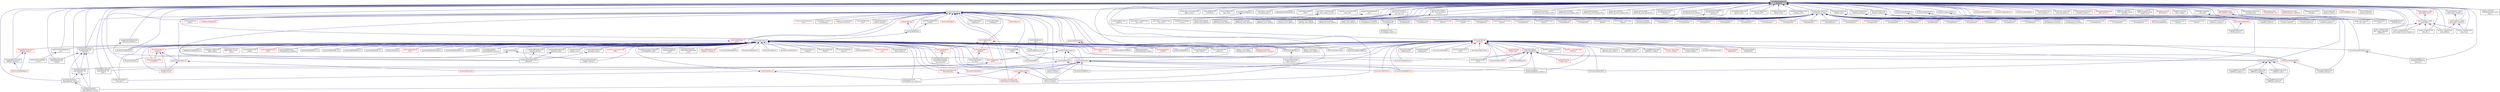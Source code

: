 digraph "core/lib/include/kernel_defines.h"
{
 // LATEX_PDF_SIZE
  edge [fontname="Helvetica",fontsize="10",labelfontname="Helvetica",labelfontsize="10"];
  node [fontname="Helvetica",fontsize="10",shape=record];
  Node1 [label="core/lib/include/kernel\l_defines.h",height=0.2,width=0.4,color="black", fillcolor="grey75", style="filled", fontcolor="black",tooltip="Common macros and compiler attributes/pragmas configuration."];
  Node1 -> Node2 [dir="back",color="midnightblue",fontsize="10",style="solid",fontname="Helvetica"];
  Node2 [label="core/include/mutex.h",height=0.2,width=0.4,color="black", fillcolor="white", style="filled",URL="$mutex_8h.html",tooltip="Mutex for thread synchronization."];
  Node2 -> Node3 [dir="back",color="midnightblue",fontsize="10",style="solid",fontname="Helvetica"];
  Node3 [label="core/include/cond.h",height=0.2,width=0.4,color="black", fillcolor="white", style="filled",URL="$cond_8h.html",tooltip="Condition variable for thread synchronization."];
  Node2 -> Node4 [dir="back",color="midnightblue",fontsize="10",style="solid",fontname="Helvetica"];
  Node4 [label="core/lib/include/rmutex.h",height=0.2,width=0.4,color="red", fillcolor="white", style="filled",URL="$rmutex_8h.html",tooltip="Recursive Mutex for thread synchronization."];
  Node4 -> Node6 [dir="back",color="midnightblue",fontsize="10",style="solid",fontname="Helvetica"];
  Node6 [label="sys/include/net/gnrc\l/netif.h",height=0.2,width=0.4,color="red", fillcolor="white", style="filled",URL="$gnrc_2netif_8h.html",tooltip="Definition for GNRC's network interfaces."];
  Node6 -> Node39 [dir="back",color="midnightblue",fontsize="10",style="solid",fontname="Helvetica"];
  Node39 [label="sys/net/gnrc/network\l_layer/ipv6/nib/_nib\l-arsm.h",height=0.2,width=0.4,color="black", fillcolor="white", style="filled",URL="$__nib-arsm_8h_source.html",tooltip=" "];
  Node39 -> Node37 [dir="back",color="midnightblue",fontsize="10",style="solid",fontname="Helvetica"];
  Node37 [label="sys/net/gnrc/network\l_layer/ipv6/nib/_nib-6ln.h",height=0.2,width=0.4,color="black", fillcolor="white", style="filled",URL="$__nib-6ln_8h.html",tooltip="Definitions related to 6Lo node (6LN) functionality of the NIB."];
  Node37 -> Node38 [dir="back",color="midnightblue",fontsize="10",style="solid",fontname="Helvetica"];
  Node38 [label="sys/net/gnrc/network\l_layer/ipv6/nib/_nib-6lr.h",height=0.2,width=0.4,color="black", fillcolor="white", style="filled",URL="$__nib-6lr_8h.html",tooltip="Definitions related to 6Lo router (6LR) functionality of the NIB."];
  Node39 -> Node38 [dir="back",color="midnightblue",fontsize="10",style="solid",fontname="Helvetica"];
  Node6 -> Node71 [dir="back",color="midnightblue",fontsize="10",style="solid",fontname="Helvetica"];
  Node71 [label="sys/net/gnrc/network\l_layer/ipv6/nib/_nib\l-slaac.h",height=0.2,width=0.4,color="black", fillcolor="white", style="filled",URL="$__nib-slaac_8h.html",tooltip="Definions related to SLAAC functionality of the NIB."];
  Node4 -> Node72 [dir="back",color="midnightblue",fontsize="10",style="solid",fontname="Helvetica"];
  Node72 [label="sys/include/xtimer.h",height=0.2,width=0.4,color="red", fillcolor="white", style="filled",URL="$xtimer_8h.html",tooltip="xtimer interface definitions"];
  Node72 -> Node73 [dir="back",color="midnightblue",fontsize="10",style="solid",fontname="Helvetica"];
  Node73 [label="drivers/include/at86rf215.h",height=0.2,width=0.4,color="red", fillcolor="white", style="filled",URL="$at86rf215_8h.html",tooltip="Interface definition for AT86RF215 based drivers."];
  Node72 -> Node80 [dir="back",color="midnightblue",fontsize="10",style="solid",fontname="Helvetica"];
  Node80 [label="drivers/include/sdp3x.h",height=0.2,width=0.4,color="red", fillcolor="white", style="filled",URL="$sdp3x_8h.html",tooltip="Device driver interface for the SDP3x sensor."];
  Node4 -> Node92 [dir="back",color="midnightblue",fontsize="10",style="solid",fontname="Helvetica"];
  Node92 [label="sys/include/ztimer.h",height=0.2,width=0.4,color="red", fillcolor="white", style="filled",URL="$ztimer_8h.html",tooltip="ztimer API"];
  Node92 -> Node93 [dir="back",color="midnightblue",fontsize="10",style="solid",fontname="Helvetica"];
  Node93 [label="drivers/include/dose.h",height=0.2,width=0.4,color="black", fillcolor="white", style="filled",URL="$dose_8h.html",tooltip="Driver for the Differentially Operated Serial Ethernet module."];
  Node92 -> Node94 [dir="back",color="midnightblue",fontsize="10",style="solid",fontname="Helvetica"];
  Node94 [label="drivers/include/net\l/netdev/ieee802154_submac.h",height=0.2,width=0.4,color="black", fillcolor="white", style="filled",URL="$ieee802154__submac_8h_source.html",tooltip=" "];
  Node92 -> Node95 [dir="back",color="midnightblue",fontsize="10",style="solid",fontname="Helvetica"];
  Node95 [label="drivers/include/rn2xx3.h",height=0.2,width=0.4,color="red", fillcolor="white", style="filled",URL="$rn2xx3_8h.html",tooltip="High-level driver for the RN2483/RN2903 LoRa modules."];
  Node92 -> Node106 [dir="back",color="midnightblue",fontsize="10",style="solid",fontname="Helvetica"];
  Node106 [label="drivers/include/w5500.h",height=0.2,width=0.4,color="black", fillcolor="white", style="filled",URL="$w5500_8h.html",tooltip="Interface definition for the W5500 device driver."];
  Node92 -> Node115 [dir="back",color="midnightblue",fontsize="10",style="solid",fontname="Helvetica"];
  Node115 [label="pkg/tinyusb/contrib\l/include/tusb_os_custom.h",height=0.2,width=0.4,color="black", fillcolor="white", style="filled",URL="$tusb__os__custom_8h.html",tooltip="TinyUSB OS Abstraction Layer for RIOT."];
  Node92 -> Node144 [dir="back",color="midnightblue",fontsize="10",style="solid",fontname="Helvetica"];
  Node144 [label="sys/include/sema.h",height=0.2,width=0.4,color="red", fillcolor="white", style="filled",URL="$sema_8h.html",tooltip="Semaphore definitions."];
  Node144 -> Node145 [dir="back",color="midnightblue",fontsize="10",style="solid",fontname="Helvetica"];
  Node145 [label="pkg/lwip/include/arch\l/sys_arch.h",height=0.2,width=0.4,color="black", fillcolor="white", style="filled",URL="$sys__arch_8h.html",tooltip="OS abstraction layer."];
  Node144 -> Node115 [dir="back",color="midnightblue",fontsize="10",style="solid",fontname="Helvetica"];
  Node92 -> Node164 [dir="back",color="midnightblue",fontsize="10",style="solid",fontname="Helvetica"];
  Node164 [label="sys/include/ztimer\l/xtimer_compat.h",height=0.2,width=0.4,color="black", fillcolor="white", style="filled",URL="$ztimer_2xtimer__compat_8h.html",tooltip="ztimer xtimer wrapper interface"];
  Node92 -> Node165 [dir="back",color="midnightblue",fontsize="10",style="solid",fontname="Helvetica"];
  Node165 [label="sys/include/ztimer64\l/xtimer_compat.h",height=0.2,width=0.4,color="black", fillcolor="white", style="filled",URL="$ztimer64_2xtimer__compat_8h.html",tooltip="ztimer64 xtimer wrapper interface"];
  Node92 -> Node166 [dir="back",color="midnightblue",fontsize="10",style="solid",fontname="Helvetica"];
  Node166 [label="sys/include/ztimer64.h",height=0.2,width=0.4,color="red", fillcolor="white", style="filled",URL="$ztimer64_8h.html",tooltip="ztimer 64bit API"];
  Node166 -> Node168 [dir="back",color="midnightblue",fontsize="10",style="solid",fontname="Helvetica"];
  Node168 [label="sys/cpp11-compat/include\l/riot/condition_variable.hpp",height=0.2,width=0.4,color="red", fillcolor="white", style="filled",URL="$condition__variable_8hpp.html",tooltip="C++11 condition variable drop in replacement."];
  Node166 -> Node165 [dir="back",color="midnightblue",fontsize="10",style="solid",fontname="Helvetica"];
  Node2 -> Node170 [dir="back",color="midnightblue",fontsize="10",style="solid",fontname="Helvetica"];
  Node170 [label="cpu/efm32/include/periph\l_cpu.h",height=0.2,width=0.4,color="black", fillcolor="white", style="filled",URL="$efm32_2include_2periph__cpu_8h.html",tooltip="CPU specific definitions for internal peripheral handling."];
  Node170 -> Node171 [dir="back",color="midnightblue",fontsize="10",style="solid",fontname="Helvetica"];
  Node171 [label="cpu/efm32/include/gpio\l_ll_arch.h",height=0.2,width=0.4,color="black", fillcolor="white", style="filled",URL="$efm32_2include_2gpio__ll__arch_8h.html",tooltip="CPU specific part of the Peripheral GPIO Low-Level API."];
  Node2 -> Node172 [dir="back",color="midnightblue",fontsize="10",style="solid",fontname="Helvetica"];
  Node172 [label="cpu/esp32/esp-eth/esp\l_eth_netdev.h",height=0.2,width=0.4,color="black", fillcolor="white", style="filled",URL="$esp__eth__netdev_8h.html",tooltip="Netdev interface for the ESP32 Ethernet MAC module."];
  Node2 -> Node173 [dir="back",color="midnightblue",fontsize="10",style="solid",fontname="Helvetica"];
  Node173 [label="cpu/esp_common/esp\l-now/esp_now_netdev.h",height=0.2,width=0.4,color="black", fillcolor="white", style="filled",URL="$esp__now__netdev_8h.html",tooltip="Netdev interface for the ESP-NOW WiFi P2P protocol."];
  Node2 -> Node174 [dir="back",color="midnightblue",fontsize="10",style="solid",fontname="Helvetica"];
  Node174 [label="cpu/esp_common/esp\l-wifi/esp_wifi_netdev.h",height=0.2,width=0.4,color="black", fillcolor="white", style="filled",URL="$esp__wifi__netdev_8h.html",tooltip="Network device driver for the ESP SoCs WiFi interface."];
  Node2 -> Node175 [dir="back",color="midnightblue",fontsize="10",style="solid",fontname="Helvetica"];
  Node175 [label="cpu/native/include\l/candev_linux.h",height=0.2,width=0.4,color="red", fillcolor="white", style="filled",URL="$candev__linux_8h.html",tooltip="Implementation of simulated CAN controller driver using SocketCAN on Linux."];
  Node2 -> Node177 [dir="back",color="midnightblue",fontsize="10",style="solid",fontname="Helvetica"];
  Node177 [label="cpu/native/include\l/spidev_linux.h",height=0.2,width=0.4,color="black", fillcolor="white", style="filled",URL="$spidev__linux_8h.html",tooltip="Implementation of SPI access from Linux User Space."];
  Node2 -> Node178 [dir="back",color="midnightblue",fontsize="10",style="solid",fontname="Helvetica"];
  Node178 [label="cpu/sam0_common/include\l/sdhc.h",height=0.2,width=0.4,color="red", fillcolor="white", style="filled",URL="$sdhc_8h.html",tooltip="SD card interface functions for sam0 class devices."];
  Node2 -> Node180 [dir="back",color="midnightblue",fontsize="10",style="solid",fontname="Helvetica"];
  Node180 [label="boards/atxmega-a1-xplained\l/include/periph_conf.h",height=0.2,width=0.4,color="black", fillcolor="white", style="filled",URL="$boards_2atxmega-a1-xplained_2include_2periph__conf_8h.html",tooltip="Peripheral MCU configuration for the ATxmegaA1 Xplained board."];
  Node2 -> Node181 [dir="back",color="midnightblue",fontsize="10",style="solid",fontname="Helvetica"];
  Node181 [label="boards/atxmega-a1u\l-xpro/include/periph\l_conf.h",height=0.2,width=0.4,color="black", fillcolor="white", style="filled",URL="$boards_2atxmega-a1u-xpro_2include_2periph__conf_8h.html",tooltip="Peripheral MCU configuration for the ATxmegaA1U Xplained Pro board."];
  Node2 -> Node182 [dir="back",color="midnightblue",fontsize="10",style="solid",fontname="Helvetica"];
  Node182 [label="boards/atxmega-a3bu\l-xplained/include/periph\l_conf.h",height=0.2,width=0.4,color="black", fillcolor="white", style="filled",URL="$boards_2atxmega-a3bu-xplained_2include_2periph__conf_8h.html",tooltip="Peripheral MCU configuration for the ATxmegaA3BU Xplained board."];
  Node2 -> Node183 [dir="back",color="midnightblue",fontsize="10",style="solid",fontname="Helvetica"];
  Node183 [label="drivers/dfplayer/include\l/dfplayer_constants.h",height=0.2,width=0.4,color="red", fillcolor="white", style="filled",URL="$dfplayer__constants_8h.html",tooltip="Constants used in the DFPlayer Mini Driver."];
  Node2 -> Node186 [dir="back",color="midnightblue",fontsize="10",style="solid",fontname="Helvetica"];
  Node186 [label="drivers/dfplayer/include\l/dfplayer_types.h",height=0.2,width=0.4,color="red", fillcolor="white", style="filled",URL="$dfplayer__types_8h.html",tooltip="Types used in the DFPlayer Mini Device Driver."];
  Node186 -> Node188 [dir="back",color="midnightblue",fontsize="10",style="solid",fontname="Helvetica"];
  Node188 [label="drivers/dfplayer/include\l/dfplayer_params.h",height=0.2,width=0.4,color="black", fillcolor="white", style="filled",URL="$dfplayer__params_8h.html",tooltip="Default configuration for the DFPlayer Mini driver."];
  Node188 -> Node185 [dir="back",color="midnightblue",fontsize="10",style="solid",fontname="Helvetica"];
  Node185 [label="drivers/include/dfplayer.h",height=0.2,width=0.4,color="red", fillcolor="white", style="filled",URL="$dfplayer_8h.html",tooltip="DFPlayer Mini Device Driver."];
  Node186 -> Node185 [dir="back",color="midnightblue",fontsize="10",style="solid",fontname="Helvetica"];
  Node2 -> Node189 [dir="back",color="midnightblue",fontsize="10",style="solid",fontname="Helvetica"];
  Node189 [label="drivers/include/ata8520e.h",height=0.2,width=0.4,color="red", fillcolor="white", style="filled",URL="$ata8520e_8h.html",tooltip="Device driver for Microchip ATA8520E transceiver (Sigfox)"];
  Node2 -> Node191 [dir="back",color="midnightblue",fontsize="10",style="solid",fontname="Helvetica"];
  Node191 [label="drivers/include/can\l/candev.h",height=0.2,width=0.4,color="red", fillcolor="white", style="filled",URL="$candev_8h.html",tooltip="Definitions for low-level CAN driver interface."];
  Node191 -> Node175 [dir="back",color="midnightblue",fontsize="10",style="solid",fontname="Helvetica"];
  Node191 -> Node195 [dir="back",color="midnightblue",fontsize="10",style="solid",fontname="Helvetica"];
  Node195 [label="drivers/include/candev\l_mcp2515.h",height=0.2,width=0.4,color="red", fillcolor="white", style="filled",URL="$candev__mcp2515_8h.html",tooltip="Definition of the implementation of the CAN controller driver."];
  Node191 -> Node201 [dir="back",color="midnightblue",fontsize="10",style="solid",fontname="Helvetica"];
  Node201 [label="sys/include/can/device.h",height=0.2,width=0.4,color="red", fillcolor="white", style="filled",URL="$sys_2include_2can_2device_8h.html",tooltip="Definitions of CAN device interface."];
  Node201 -> Node175 [dir="back",color="midnightblue",fontsize="10",style="solid",fontname="Helvetica"];
  Node201 -> Node204 [dir="back",color="midnightblue",fontsize="10",style="solid",fontname="Helvetica"];
  Node204 [label="sys/include/can/raw.h",height=0.2,width=0.4,color="red", fillcolor="white", style="filled",URL="$can_2raw_8h.html",tooltip="Definitions high-level RAW CAN interface."];
  Node2 -> Node195 [dir="back",color="midnightblue",fontsize="10",style="solid",fontname="Helvetica"];
  Node2 -> Node9 [dir="back",color="midnightblue",fontsize="10",style="solid",fontname="Helvetica"];
  Node9 [label="drivers/include/cc110x.h",height=0.2,width=0.4,color="red", fillcolor="white", style="filled",URL="$cc110x_8h.html",tooltip="Interface definition for the CC1100/CC1101 driver."];
  Node2 -> Node93 [dir="back",color="midnightblue",fontsize="10",style="solid",fontname="Helvetica"];
  Node2 -> Node206 [dir="back",color="midnightblue",fontsize="10",style="solid",fontname="Helvetica"];
  Node206 [label="drivers/include/enc28j60.h",height=0.2,width=0.4,color="black", fillcolor="white", style="filled",URL="$enc28j60_8h.html",tooltip="Interface definition for the ENC28J60 driver ."];
  Node2 -> Node207 [dir="back",color="midnightblue",fontsize="10",style="solid",fontname="Helvetica"];
  Node207 [label="drivers/include/encx24j600.h",height=0.2,width=0.4,color="red", fillcolor="white", style="filled",URL="$encx24j600_8h.html",tooltip="Interface definition for the ENCX24J600 driver."];
  Node2 -> Node209 [dir="back",color="midnightblue",fontsize="10",style="solid",fontname="Helvetica"];
  Node209 [label="drivers/include/ethos.h",height=0.2,width=0.4,color="black", fillcolor="white", style="filled",URL="$ethos_8h.html",tooltip="Interface definition for the ethernet-over-serial module."];
  Node209 -> Node210 [dir="back",color="midnightblue",fontsize="10",style="solid",fontname="Helvetica"];
  Node210 [label="drivers/ethos/include\l/ethos_params.h",height=0.2,width=0.4,color="black", fillcolor="white", style="filled",URL="$ethos__params_8h.html",tooltip="Default configuration for the ethos device driver."];
  Node2 -> Node211 [dir="back",color="midnightblue",fontsize="10",style="solid",fontname="Helvetica"];
  Node211 [label="drivers/include/kw41zrf.h",height=0.2,width=0.4,color="red", fillcolor="white", style="filled",URL="$kw41zrf_8h.html",tooltip="Interface definition for the kw41zrf driver."];
  Node2 -> Node214 [dir="back",color="midnightblue",fontsize="10",style="solid",fontname="Helvetica"];
  Node214 [label="drivers/include/l3gxxxx.h",height=0.2,width=0.4,color="red", fillcolor="white", style="filled",URL="$l3gxxxx_8h.html",tooltip="Device Driver for ST L3Gxxxx 3-axis gyroscope sensor family."];
  Node2 -> Node216 [dir="back",color="midnightblue",fontsize="10",style="solid",fontname="Helvetica"];
  Node216 [label="drivers/include/lcd.h",height=0.2,width=0.4,color="red", fillcolor="white", style="filled",URL="$lcd_8h.html",tooltip=" "];
  Node2 -> Node221 [dir="back",color="midnightblue",fontsize="10",style="solid",fontname="Helvetica"];
  Node221 [label="drivers/include/ltc4150.h",height=0.2,width=0.4,color="red", fillcolor="white", style="filled",URL="$ltc4150_8h.html",tooltip="LTC4150 coulomb counter."];
  Node2 -> Node223 [dir="back",color="midnightblue",fontsize="10",style="solid",fontname="Helvetica"];
  Node223 [label="drivers/include/mtd\l_mapper.h",height=0.2,width=0.4,color="black", fillcolor="white", style="filled",URL="$mtd__mapper_8h_source.html",tooltip=" "];
  Node2 -> Node224 [dir="back",color="midnightblue",fontsize="10",style="solid",fontname="Helvetica"];
  Node224 [label="drivers/include/periph\l/freqm.h",height=0.2,width=0.4,color="black", fillcolor="white", style="filled",URL="$freqm_8h.html",tooltip="FREQM peripheral driver interface definitions."];
  Node2 -> Node225 [dir="back",color="midnightblue",fontsize="10",style="solid",fontname="Helvetica"];
  Node225 [label="drivers/include/periph\l/pio/i2c.h",height=0.2,width=0.4,color="black", fillcolor="white", style="filled",URL="$pio_2i2c_8h.html",tooltip="PIO I2C program interface."];
  Node2 -> Node226 [dir="back",color="midnightblue",fontsize="10",style="solid",fontname="Helvetica"];
  Node226 [label="drivers/include/pn532.h",height=0.2,width=0.4,color="black", fillcolor="white", style="filled",URL="$pn532_8h.html",tooltip="PN532 driver."];
  Node2 -> Node80 [dir="back",color="midnightblue",fontsize="10",style="solid",fontname="Helvetica"];
  Node2 -> Node227 [dir="back",color="midnightblue",fontsize="10",style="solid",fontname="Helvetica"];
  Node227 [label="drivers/include/sds011.h",height=0.2,width=0.4,color="red", fillcolor="white", style="filled",URL="$sds011_8h.html",tooltip="Interface for controlling SDS011 Laser Dust Sensor."];
  Node2 -> Node229 [dir="back",color="midnightblue",fontsize="10",style="solid",fontname="Helvetica"];
  Node229 [label="drivers/include/soft\l_spi.h",height=0.2,width=0.4,color="red", fillcolor="white", style="filled",URL="$soft__spi_8h.html",tooltip="Software SPI port descriptor definition."];
  Node2 -> Node231 [dir="back",color="midnightblue",fontsize="10",style="solid",fontname="Helvetica"];
  Node231 [label="drivers/include/xbee.h",height=0.2,width=0.4,color="black", fillcolor="white", style="filled",URL="$xbee_8h.html",tooltip="High-level driver for the XBee S1 802.15.4 modem."];
  Node2 -> Node232 [dir="back",color="midnightblue",fontsize="10",style="solid",fontname="Helvetica"];
  Node232 [label="drivers/sht1x/include\l/sht1x_defines.h",height=0.2,width=0.4,color="black", fillcolor="white", style="filled",URL="$sht1x__defines_8h.html",tooltip="Internal defines required by the SHT10/SHT11/SHT15 driver."];
  Node2 -> Node233 [dir="back",color="midnightblue",fontsize="10",style="solid",fontname="Helvetica"];
  Node233 [label="drivers/slipdev/include\l/slipdev_internal.h",height=0.2,width=0.4,color="black", fillcolor="white", style="filled",URL="$slipdev__internal_8h.html",tooltip=" "];
  Node2 -> Node234 [dir="back",color="midnightblue",fontsize="10",style="solid",fontname="Helvetica"];
  Node234 [label="pkg/lwip/include/arch/cc.h",height=0.2,width=0.4,color="black", fillcolor="white", style="filled",URL="$cc_8h.html",tooltip="Compiler/platform abstraction."];
  Node2 -> Node145 [dir="back",color="midnightblue",fontsize="10",style="solid",fontname="Helvetica"];
  Node2 -> Node235 [dir="back",color="midnightblue",fontsize="10",style="solid",fontname="Helvetica"];
  Node235 [label="pkg/paho-mqtt/include\l/paho_mqtt.h",height=0.2,width=0.4,color="black", fillcolor="white", style="filled",URL="$paho__mqtt_8h.html",tooltip="Network MQTT interface definitions."];
  Node2 -> Node236 [dir="back",color="midnightblue",fontsize="10",style="solid",fontname="Helvetica"];
  Node236 [label="pkg/semtech-loramac\l/include/semtech_loramac.h",height=0.2,width=0.4,color="red", fillcolor="white", style="filled",URL="$semtech__loramac_8h.html",tooltip="Public API and definitions of the Semtech LoRaMAC."];
  Node2 -> Node115 [dir="back",color="midnightblue",fontsize="10",style="solid",fontname="Helvetica"];
  Node2 -> Node237 [dir="back",color="midnightblue",fontsize="10",style="solid",fontname="Helvetica"];
  Node237 [label="pkg/tinyusb/netdev\l/include/tinyusb_netdev.h",height=0.2,width=0.4,color="black", fillcolor="white", style="filled",URL="$tinyusb__netdev_8h.html",tooltip="TinyUSB netdev driver for CDC ECM, CDC NCM and RNDIS protocol."];
  Node2 -> Node238 [dir="back",color="midnightblue",fontsize="10",style="solid",fontname="Helvetica"];
  Node238 [label="pkg/wakaama/include\l/objects/ipso_sensor\l_base.h",height=0.2,width=0.4,color="red", fillcolor="white", style="filled",URL="$ipso__sensor__base_8h.html",tooltip=" "];
  Node2 -> Node245 [dir="back",color="midnightblue",fontsize="10",style="solid",fontname="Helvetica"];
  Node245 [label="sys/cpp11-compat/include\l/riot/mutex.hpp",height=0.2,width=0.4,color="red", fillcolor="white", style="filled",URL="$mutex_8hpp.html",tooltip="C++11 mutex drop in replacement."];
  Node245 -> Node168 [dir="back",color="midnightblue",fontsize="10",style="solid",fontname="Helvetica"];
  Node2 -> Node117 [dir="back",color="midnightblue",fontsize="10",style="solid",fontname="Helvetica"];
  Node117 [label="sys/include/can/conn\l/isotp.h",height=0.2,width=0.4,color="black", fillcolor="white", style="filled",URL="$conn_2isotp_8h.html",tooltip="Definitions of generic CAN interface."];
  Node2 -> Node246 [dir="back",color="midnightblue",fontsize="10",style="solid",fontname="Helvetica"];
  Node246 [label="sys/include/fido2/ctap\l/ctap.h",height=0.2,width=0.4,color="red", fillcolor="white", style="filled",URL="$ctap_2ctap_8h.html",tooltip="Internal FIDO2 CTAP defines, structures and function declarations."];
  Node2 -> Node250 [dir="back",color="midnightblue",fontsize="10",style="solid",fontname="Helvetica"];
  Node250 [label="sys/include/fido2/ctap\l/transport/ctap_transport.h",height=0.2,width=0.4,color="black", fillcolor="white", style="filled",URL="$ctap__transport_8h.html",tooltip="CTAP transport layer defines and function declarations."];
  Node2 -> Node251 [dir="back",color="midnightblue",fontsize="10",style="solid",fontname="Helvetica"];
  Node251 [label="sys/include/fs/littlefs2_fs.h",height=0.2,width=0.4,color="black", fillcolor="white", style="filled",URL="$littlefs2__fs_8h.html",tooltip="littlefs v2 integration with vfs"];
  Node2 -> Node252 [dir="back",color="midnightblue",fontsize="10",style="solid",fontname="Helvetica"];
  Node252 [label="sys/include/fs/littlefs_fs.h",height=0.2,width=0.4,color="black", fillcolor="white", style="filled",URL="$littlefs__fs_8h.html",tooltip="littlefs integration with vfs"];
  Node2 -> Node253 [dir="back",color="midnightblue",fontsize="10",style="solid",fontname="Helvetica"];
  Node253 [label="sys/include/fs/lwext4_fs.h",height=0.2,width=0.4,color="black", fillcolor="white", style="filled",URL="$lwext4__fs_8h.html",tooltip="lwext4 integration with vfs"];
  Node2 -> Node254 [dir="back",color="midnightblue",fontsize="10",style="solid",fontname="Helvetica"];
  Node254 [label="sys/include/fs/spiffs_fs.h",height=0.2,width=0.4,color="black", fillcolor="white", style="filled",URL="$spiffs__fs_8h.html",tooltip="SPIFFS integration with vfs."];
  Node2 -> Node255 [dir="back",color="midnightblue",fontsize="10",style="solid",fontname="Helvetica"];
  Node255 [label="sys/include/isrpipe.h",height=0.2,width=0.4,color="red", fillcolor="white", style="filled",URL="$isrpipe_8h.html",tooltip="isrpipe Interface"];
  Node255 -> Node256 [dir="back",color="midnightblue",fontsize="10",style="solid",fontname="Helvetica"];
  Node256 [label="drivers/include/at.h",height=0.2,width=0.4,color="black", fillcolor="white", style="filled",URL="$at_8h.html",tooltip="AT (Hayes) library interface."];
  Node255 -> Node233 [dir="back",color="midnightblue",fontsize="10",style="solid",fontname="Helvetica"];
  Node2 -> Node265 [dir="back",color="midnightblue",fontsize="10",style="solid",fontname="Helvetica"];
  Node265 [label="sys/include/net/fib\l/table.h",height=0.2,width=0.4,color="black", fillcolor="white", style="filled",URL="$table_8h.html",tooltip="Types and functions for operating fib tables."];
  Node265 -> Node266 [dir="back",color="midnightblue",fontsize="10",style="solid",fontname="Helvetica"];
  Node266 [label="sys/include/net/fib.h",height=0.2,width=0.4,color="red", fillcolor="white", style="filled",URL="$fib_8h.html",tooltip="Types and functions for FIB."];
  Node2 -> Node123 [dir="back",color="midnightblue",fontsize="10",style="solid",fontname="Helvetica"];
  Node123 [label="sys/include/net/gcoap\l/dns.h",height=0.2,width=0.4,color="red", fillcolor="white", style="filled",URL="$gcoap_2dns_8h.html",tooltip="gcoap_dns definitions"];
  Node2 -> Node267 [dir="back",color="midnightblue",fontsize="10",style="solid",fontname="Helvetica"];
  Node267 [label="sys/include/net/gnrc\l/pktbuf.h",height=0.2,width=0.4,color="red", fillcolor="white", style="filled",URL="$pktbuf_8h.html",tooltip="Interface definition for the global network buffer."];
  Node267 -> Node269 [dir="back",color="midnightblue",fontsize="10",style="solid",fontname="Helvetica"];
  Node269 [label="sys/include/net/gnrc\l/tx_sync.h",height=0.2,width=0.4,color="black", fillcolor="white", style="filled",URL="$tx__sync_8h.html",tooltip="Definitions for TX sync."];
  Node2 -> Node29 [dir="back",color="midnightblue",fontsize="10",style="solid",fontname="Helvetica"];
  Node29 [label="sys/include/net/gnrc\l/tcp/tcb.h",height=0.2,width=0.4,color="red", fillcolor="white", style="filled",URL="$tcb_8h.html",tooltip="GNRC TCP transmission control block (TCB)"];
  Node29 -> Node31 [dir="back",color="midnightblue",fontsize="10",style="solid",fontname="Helvetica"];
  Node31 [label="sys/net/gnrc/transport\l_layer/tcp/include/gnrc\l_tcp_common.h",height=0.2,width=0.4,color="black", fillcolor="white", style="filled",URL="$gnrc__tcp__common_8h.html",tooltip="Internally used defines, macros and variable declarations."];
  Node2 -> Node269 [dir="back",color="midnightblue",fontsize="10",style="solid",fontname="Helvetica"];
  Node2 -> Node273 [dir="back",color="midnightblue",fontsize="10",style="solid",fontname="Helvetica"];
  Node273 [label="sys/include/net/nanocoap/fs.h",height=0.2,width=0.4,color="black", fillcolor="white", style="filled",URL="$fs_8h.html",tooltip="nanoCoAP virtual file system"];
  Node2 -> Node274 [dir="back",color="midnightblue",fontsize="10",style="solid",fontname="Helvetica"];
  Node274 [label="sys/include/net/netdev\l_test.h",height=0.2,width=0.4,color="black", fillcolor="white", style="filled",URL="$netdev__test_8h.html",tooltip="netdev dummy test driver definitions"];
  Node2 -> Node275 [dir="back",color="midnightblue",fontsize="10",style="solid",fontname="Helvetica"];
  Node275 [label="sys/include/net/netstats.h",height=0.2,width=0.4,color="black", fillcolor="white", style="filled",URL="$include_2net_2netstats_8h.html",tooltip="Definition of net statistics."];
  Node2 -> Node276 [dir="back",color="midnightblue",fontsize="10",style="solid",fontname="Helvetica"];
  Node276 [label="sys/include/pipe.h",height=0.2,width=0.4,color="black", fillcolor="white", style="filled",URL="$pipe_8h.html",tooltip=" "];
  Node2 -> Node144 [dir="back",color="midnightblue",fontsize="10",style="solid",fontname="Helvetica"];
  Node2 -> Node277 [dir="back",color="midnightblue",fontsize="10",style="solid",fontname="Helvetica"];
  Node277 [label="sys/include/sema_inv.h",height=0.2,width=0.4,color="black", fillcolor="white", style="filled",URL="$sema__inv_8h.html",tooltip="Inverse Semaphore definitions."];
  Node2 -> Node278 [dir="back",color="midnightblue",fontsize="10",style="solid",fontname="Helvetica"];
  Node278 [label="sys/include/usb/usbus\l/cdc/ecm.h",height=0.2,width=0.4,color="black", fillcolor="white", style="filled",URL="$ecm_8h.html",tooltip="Interface and definitions for USB CDC ECM type interfaces."];
  Node2 -> Node279 [dir="back",color="midnightblue",fontsize="10",style="solid",fontname="Helvetica"];
  Node279 [label="sys/include/usb/usbus\l/hid.h",height=0.2,width=0.4,color="red", fillcolor="white", style="filled",URL="$usbus_2hid_8h.html",tooltip="Interface and definitions for USB HID type interfaces in USBUS."];
  Node2 -> Node72 [dir="back",color="midnightblue",fontsize="10",style="solid",fontname="Helvetica"];
  Node2 -> Node164 [dir="back",color="midnightblue",fontsize="10",style="solid",fontname="Helvetica"];
  Node2 -> Node92 [dir="back",color="midnightblue",fontsize="10",style="solid",fontname="Helvetica"];
  Node2 -> Node165 [dir="back",color="midnightblue",fontsize="10",style="solid",fontname="Helvetica"];
  Node2 -> Node166 [dir="back",color="midnightblue",fontsize="10",style="solid",fontname="Helvetica"];
  Node2 -> Node36 [dir="back",color="midnightblue",fontsize="10",style="solid",fontname="Helvetica"];
  Node36 [label="sys/net/gnrc/network\l_layer/ipv6/nib/_nib\l-internal.h",height=0.2,width=0.4,color="black", fillcolor="white", style="filled",URL="$__nib-internal_8h_source.html",tooltip=" "];
  Node36 -> Node37 [dir="back",color="midnightblue",fontsize="10",style="solid",fontname="Helvetica"];
  Node36 -> Node38 [dir="back",color="midnightblue",fontsize="10",style="solid",fontname="Helvetica"];
  Node36 -> Node39 [dir="back",color="midnightblue",fontsize="10",style="solid",fontname="Helvetica"];
  Node36 -> Node40 [dir="back",color="midnightblue",fontsize="10",style="solid",fontname="Helvetica"];
  Node40 [label="sys/net/gnrc/network\l_layer/ipv6/nib/_nib\l-router.h",height=0.2,width=0.4,color="black", fillcolor="white", style="filled",URL="$__nib-router_8h_source.html",tooltip=" "];
  Node2 -> Node281 [dir="back",color="midnightblue",fontsize="10",style="solid",fontname="Helvetica"];
  Node281 [label="sys/net/gnrc/pktbuf\l/include/pktbuf_internal.h",height=0.2,width=0.4,color="black", fillcolor="white", style="filled",URL="$pktbuf__internal_8h.html",tooltip="Internal stuff for gnrc_pktbuf."];
  Node2 -> Node31 [dir="back",color="midnightblue",fontsize="10",style="solid",fontname="Helvetica"];
  Node2 -> Node282 [dir="back",color="midnightblue",fontsize="10",style="solid",fontname="Helvetica"];
  Node282 [label="sys/posix/pthread/include\l/pthread.h",height=0.2,width=0.4,color="black", fillcolor="white", style="filled",URL="$pthread_8h.html",tooltip="POSIX conforming multi-threading features."];
  Node2 -> Node283 [dir="back",color="midnightblue",fontsize="10",style="solid",fontname="Helvetica"];
  Node283 [label="sys/posix/pthread/include\l/pthread_barrier.h",height=0.2,width=0.4,color="black", fillcolor="white", style="filled",URL="$pthread__barrier_8h.html",tooltip="Synchronization barriers."];
  Node283 -> Node282 [dir="back",color="midnightblue",fontsize="10",style="solid",fontname="Helvetica"];
  Node2 -> Node284 [dir="back",color="midnightblue",fontsize="10",style="solid",fontname="Helvetica"];
  Node284 [label="sys/posix/pthread/include\l/pthread_cond.h",height=0.2,width=0.4,color="black", fillcolor="white", style="filled",URL="$pthread__cond_8h.html",tooltip="RIOT POSIX condition variable API."];
  Node284 -> Node282 [dir="back",color="midnightblue",fontsize="10",style="solid",fontname="Helvetica"];
  Node2 -> Node285 [dir="back",color="midnightblue",fontsize="10",style="solid",fontname="Helvetica"];
  Node285 [label="sys/posix/pthread/include\l/pthread_mutex.h",height=0.2,width=0.4,color="black", fillcolor="white", style="filled",URL="$pthread__mutex_8h.html",tooltip="Mutual exclusion."];
  Node285 -> Node282 [dir="back",color="midnightblue",fontsize="10",style="solid",fontname="Helvetica"];
  Node1 -> Node286 [dir="back",color="midnightblue",fontsize="10",style="solid",fontname="Helvetica"];
  Node286 [label="core/include/sched.h",height=0.2,width=0.4,color="black", fillcolor="white", style="filled",URL="$sched_8h.html",tooltip="Scheduler API definition."];
  Node286 -> Node287 [dir="back",color="midnightblue",fontsize="10",style="solid",fontname="Helvetica"];
  Node287 [label="core/include/msg.h",height=0.2,width=0.4,color="red", fillcolor="white", style="filled",URL="$core_2include_2msg_8h.html",tooltip="Messaging API for inter process communication."];
  Node287 -> Node292 [dir="back",color="midnightblue",fontsize="10",style="solid",fontname="Helvetica"];
  Node292 [label="core/include/thread.h",height=0.2,width=0.4,color="black", fillcolor="white", style="filled",URL="$core_2include_2thread_8h.html",tooltip="Threading API."];
  Node292 -> Node2 [dir="back",color="midnightblue",fontsize="10",style="solid",fontname="Helvetica"];
  Node286 -> Node292 [dir="back",color="midnightblue",fontsize="10",style="solid",fontname="Helvetica"];
  Node286 -> Node293 [dir="back",color="midnightblue",fontsize="10",style="solid",fontname="Helvetica"];
  Node293 [label="core/include/thread\l_flags.h",height=0.2,width=0.4,color="red", fillcolor="white", style="filled",URL="$thread__flags_8h.html",tooltip="Thread Flags API."];
  Node286 -> Node295 [dir="back",color="midnightblue",fontsize="10",style="solid",fontname="Helvetica"];
  Node295 [label="core/lib/include/debug.h",height=0.2,width=0.4,color="red", fillcolor="white", style="filled",URL="$debug_8h.html",tooltip="Debug-header."];
  Node286 -> Node4 [dir="back",color="midnightblue",fontsize="10",style="solid",fontname="Helvetica"];
  Node286 -> Node297 [dir="back",color="midnightblue",fontsize="10",style="solid",fontname="Helvetica"];
  Node297 [label="core/lib/include/thread\l_config.h",height=0.2,width=0.4,color="black", fillcolor="white", style="filled",URL="$thread__config_8h.html",tooltip="Thread configuration defines."];
  Node297 -> Node292 [dir="back",color="midnightblue",fontsize="10",style="solid",fontname="Helvetica"];
  Node286 -> Node298 [dir="back",color="midnightblue",fontsize="10",style="solid",fontname="Helvetica"];
  Node298 [label="cpu/avr8_common/include\l/cpu.h",height=0.2,width=0.4,color="red", fillcolor="white", style="filled",URL="$avr8__common_2include_2cpu_8h.html",tooltip="Common implementations and headers for AVR-8 family based micro-controllers."];
  Node286 -> Node300 [dir="back",color="midnightblue",fontsize="10",style="solid",fontname="Helvetica"];
  Node300 [label="cpu/cortexm_common\l/include/cpu.h",height=0.2,width=0.4,color="black", fillcolor="white", style="filled",URL="$cortexm__common_2include_2cpu_8h.html",tooltip="Basic definitions for the Cortex-M common module."];
  Node286 -> Node301 [dir="back",color="midnightblue",fontsize="10",style="solid",fontname="Helvetica"];
  Node301 [label="cpu/esp_common/include\l/irq_arch_common.h",height=0.2,width=0.4,color="red", fillcolor="white", style="filled",URL="$irq__arch__common_8h.html",tooltip="Implementation of the kernels irq interface."];
  Node286 -> Node304 [dir="back",color="midnightblue",fontsize="10",style="solid",fontname="Helvetica"];
  Node304 [label="cpu/msp430/include\l/cpu.h",height=0.2,width=0.4,color="red", fillcolor="white", style="filled",URL="$msp430_2include_2cpu_8h.html",tooltip="Texas Instruments MSP430 specific code."];
  Node286 -> Node307 [dir="back",color="midnightblue",fontsize="10",style="solid",fontname="Helvetica"];
  Node307 [label="cpu/native/include\l/native_internal.h",height=0.2,width=0.4,color="black", fillcolor="white", style="filled",URL="$native__internal_8h_source.html",tooltip=" "];
  Node286 -> Node308 [dir="back",color="midnightblue",fontsize="10",style="solid",fontname="Helvetica"];
  Node308 [label="drivers/include/pir.h",height=0.2,width=0.4,color="red", fillcolor="white", style="filled",URL="$pir_8h.html",tooltip="Device driver interface for the PIR motion sensor."];
  Node286 -> Node145 [dir="back",color="midnightblue",fontsize="10",style="solid",fontname="Helvetica"];
  Node286 -> Node168 [dir="back",color="midnightblue",fontsize="10",style="solid",fontname="Helvetica"];
  Node286 -> Node310 [dir="back",color="midnightblue",fontsize="10",style="solid",fontname="Helvetica"];
  Node310 [label="sys/include/atomic\l_utils.h",height=0.2,width=0.4,color="black", fillcolor="white", style="filled",URL="$atomic__utils_8h.html",tooltip="API of the utility functions for atomic accesses."];
  Node310 -> Node277 [dir="back",color="midnightblue",fontsize="10",style="solid",fontname="Helvetica"];
  Node286 -> Node201 [dir="back",color="midnightblue",fontsize="10",style="solid",fontname="Helvetica"];
  Node286 -> Node204 [dir="back",color="midnightblue",fontsize="10",style="solid",fontname="Helvetica"];
  Node286 -> Node265 [dir="back",color="midnightblue",fontsize="10",style="solid",fontname="Helvetica"];
  Node286 -> Node266 [dir="back",color="midnightblue",fontsize="10",style="solid",fontname="Helvetica"];
  Node286 -> Node24 [dir="back",color="midnightblue",fontsize="10",style="solid",fontname="Helvetica"];
  Node24 [label="sys/include/net/gnrc\l/ipv6.h",height=0.2,width=0.4,color="red", fillcolor="white", style="filled",URL="$gnrc_2ipv6_8h.html",tooltip="Definitions for GNRC's IPv6 implementation."];
  Node24 -> Node29 [dir="back",color="midnightblue",fontsize="10",style="solid",fontname="Helvetica"];
  Node24 -> Node36 [dir="back",color="midnightblue",fontsize="10",style="solid",fontname="Helvetica"];
  Node286 -> Node6 [dir="back",color="midnightblue",fontsize="10",style="solid",fontname="Helvetica"];
  Node286 -> Node311 [dir="back",color="midnightblue",fontsize="10",style="solid",fontname="Helvetica"];
  Node311 [label="sys/include/net/gnrc\l/netreg.h",height=0.2,width=0.4,color="red", fillcolor="white", style="filled",URL="$netreg_8h.html",tooltip="Definitions to register network protocol PIDs to use with GNRC communication interface."];
  Node286 -> Node312 [dir="back",color="midnightblue",fontsize="10",style="solid",fontname="Helvetica"];
  Node312 [label="sys/include/net/gnrc\l/pkt.h",height=0.2,width=0.4,color="red", fillcolor="white", style="filled",URL="$net_2gnrc_2pkt_8h.html",tooltip="General definitions for network packets and their helper functions."];
  Node312 -> Node6 [dir="back",color="midnightblue",fontsize="10",style="solid",fontname="Helvetica"];
  Node312 -> Node311 [dir="back",color="midnightblue",fontsize="10",style="solid",fontname="Helvetica"];
  Node312 -> Node267 [dir="back",color="midnightblue",fontsize="10",style="solid",fontname="Helvetica"];
  Node312 -> Node29 [dir="back",color="midnightblue",fontsize="10",style="solid",fontname="Helvetica"];
  Node286 -> Node328 [dir="back",color="midnightblue",fontsize="10",style="solid",fontname="Helvetica"];
  Node328 [label="sys/include/net/gnrc\l/pktdump.h",height=0.2,width=0.4,color="black", fillcolor="white", style="filled",URL="$pktdump_8h.html",tooltip="Interface for a generic network packet dumping module."];
  Node286 -> Node55 [dir="back",color="midnightblue",fontsize="10",style="solid",fontname="Helvetica"];
  Node55 [label="sys/include/net/gnrc\l/sixlowpan.h",height=0.2,width=0.4,color="black", fillcolor="white", style="filled",URL="$gnrc_2sixlowpan_8h.html",tooltip="Definitions for 6LoWPAN."];
  Node286 -> Node329 [dir="back",color="midnightblue",fontsize="10",style="solid",fontname="Helvetica"];
  Node329 [label="sys/include/usb/usbus.h",height=0.2,width=0.4,color="red", fillcolor="white", style="filled",URL="$usbus_8h.html",tooltip="USBUS basic interface."];
  Node329 -> Node278 [dir="back",color="midnightblue",fontsize="10",style="solid",fontname="Helvetica"];
  Node329 -> Node279 [dir="back",color="midnightblue",fontsize="10",style="solid",fontname="Helvetica"];
  Node286 -> Node337 [dir="back",color="midnightblue",fontsize="10",style="solid",fontname="Helvetica"];
  Node337 [label="sys/include/vfs.h",height=0.2,width=0.4,color="red", fillcolor="white", style="filled",URL="$vfs_8h.html",tooltip="VFS layer API declarations."];
  Node286 -> Node72 [dir="back",color="midnightblue",fontsize="10",style="solid",fontname="Helvetica"];
  Node286 -> Node164 [dir="back",color="midnightblue",fontsize="10",style="solid",fontname="Helvetica"];
  Node286 -> Node92 [dir="back",color="midnightblue",fontsize="10",style="solid",fontname="Helvetica"];
  Node286 -> Node165 [dir="back",color="midnightblue",fontsize="10",style="solid",fontname="Helvetica"];
  Node286 -> Node36 [dir="back",color="midnightblue",fontsize="10",style="solid",fontname="Helvetica"];
  Node286 -> Node282 [dir="back",color="midnightblue",fontsize="10",style="solid",fontname="Helvetica"];
  Node1 -> Node340 [dir="back",color="midnightblue",fontsize="10",style="solid",fontname="Helvetica"];
  Node340 [label="core/lib/include/panic.h",height=0.2,width=0.4,color="black", fillcolor="white", style="filled",URL="$panic_8h.html",tooltip="Crash handling header."];
  Node340 -> Node341 [dir="back",color="midnightblue",fontsize="10",style="solid",fontname="Helvetica"];
  Node341 [label="sys/include/test_utils\l/expect.h",height=0.2,width=0.4,color="black", fillcolor="white", style="filled",URL="$expect_8h.html",tooltip="test \"expect condition\" utility function"];
  Node1 -> Node342 [dir="back",color="midnightblue",fontsize="10",style="solid",fontname="Helvetica"];
  Node342 [label="cpu/atmega_common/include\l/gpio_ll_arch.h",height=0.2,width=0.4,color="black", fillcolor="white", style="filled",URL="$atmega__common_2include_2gpio__ll__arch_8h.html",tooltip="CPU specific part of the Peripheral GPIO Low-Level API."];
  Node1 -> Node343 [dir="back",color="midnightblue",fontsize="10",style="solid",fontname="Helvetica"];
  Node343 [label="cpu/cc2538/include\l/cc2538_rf.h",height=0.2,width=0.4,color="black", fillcolor="white", style="filled",URL="$cc2538__rf_8h.html",tooltip="Low-level radio driver for the CC2538."];
  Node1 -> Node344 [dir="back",color="midnightblue",fontsize="10",style="solid",fontname="Helvetica"];
  Node344 [label="cpu/cc2538/include\l/cpu_conf.h",height=0.2,width=0.4,color="black", fillcolor="white", style="filled",URL="$cc2538_2include_2cpu__conf_8h.html",tooltip="Implementation specific CPU configuration options."];
  Node1 -> Node345 [dir="back",color="midnightblue",fontsize="10",style="solid",fontname="Helvetica"];
  Node345 [label="cpu/cc26xx_cc13xx/include\l/cpu_conf_cc26xx_cc13xx.h",height=0.2,width=0.4,color="black", fillcolor="white", style="filled",URL="$cpu__conf__cc26xx__cc13xx_8h.html",tooltip="Implementation specific CPU configuration options."];
  Node345 -> Node346 [dir="back",color="midnightblue",fontsize="10",style="solid",fontname="Helvetica"];
  Node346 [label="cpu/cc26x0_cc13x0/include\l/cpu_conf.h",height=0.2,width=0.4,color="black", fillcolor="white", style="filled",URL="$cc26x0__cc13x0_2include_2cpu__conf_8h.html",tooltip="Implementation specific CPU configuration options."];
  Node345 -> Node347 [dir="back",color="midnightblue",fontsize="10",style="solid",fontname="Helvetica"];
  Node347 [label="cpu/cc26x2_cc13x2/include\l/cpu_conf.h",height=0.2,width=0.4,color="black", fillcolor="white", style="filled",URL="$cc26x2__cc13x2_2include_2cpu__conf_8h.html",tooltip="Implementation specific CPU configuration options."];
  Node1 -> Node348 [dir="back",color="midnightblue",fontsize="10",style="solid",fontname="Helvetica"];
  Node348 [label="cpu/cortexm_common\l/include/irq_arch.h",height=0.2,width=0.4,color="black", fillcolor="white", style="filled",URL="$cortexm__common_2include_2irq__arch_8h.html",tooltip="Implementation of the kernels irq interface."];
  Node1 -> Node170 [dir="back",color="midnightblue",fontsize="10",style="solid",fontname="Helvetica"];
  Node1 -> Node349 [dir="back",color="midnightblue",fontsize="10",style="solid",fontname="Helvetica"];
  Node349 [label="cpu/esp32/include/newlib.h",height=0.2,width=0.4,color="black", fillcolor="white", style="filled",URL="$newlib_8h.html",tooltip="Wrapper for sys/features.h."];
  Node1 -> Node350 [dir="back",color="midnightblue",fontsize="10",style="solid",fontname="Helvetica"];
  Node350 [label="cpu/fe310/include/clk\l_conf.h",height=0.2,width=0.4,color="black", fillcolor="white", style="filled",URL="$fe310_2include_2clk__conf_8h.html",tooltip="Clock configuration for the FE310 cpu."];
  Node1 -> Node351 [dir="back",color="midnightblue",fontsize="10",style="solid",fontname="Helvetica"];
  Node351 [label="cpu/gd32v/include/periph\l_cpu.h",height=0.2,width=0.4,color="black", fillcolor="white", style="filled",URL="$gd32v_2include_2periph__cpu_8h.html",tooltip="CPU specific definitions for internal peripheral handling."];
  Node351 -> Node352 [dir="back",color="midnightblue",fontsize="10",style="solid",fontname="Helvetica"];
  Node352 [label="cpu/gd32v/include/gpio\l_ll_arch.h",height=0.2,width=0.4,color="black", fillcolor="white", style="filled",URL="$gd32v_2include_2gpio__ll__arch_8h.html",tooltip="GPIO Low-level API implementation for the GD32V GPIO peripheral."];
  Node1 -> Node353 [dir="back",color="midnightblue",fontsize="10",style="solid",fontname="Helvetica"];
  Node353 [label="cpu/nrf5x_common/include\l/nrfx_riot.h",height=0.2,width=0.4,color="black", fillcolor="white", style="filled",URL="$nrfx__riot_8h.html",tooltip="nrfx compatibility layer"];
  Node1 -> Node354 [dir="back",color="midnightblue",fontsize="10",style="solid",fontname="Helvetica"];
  Node354 [label="cpu/stm32/include/clk\l/c0/cfg_clock_default.h",height=0.2,width=0.4,color="black", fillcolor="white", style="filled",URL="$cpu_2stm32_2include_2clk_2c0_2cfg__clock__default_8h.html",tooltip="Configure STM32C0 clock."];
  Node1 -> Node355 [dir="back",color="midnightblue",fontsize="10",style="solid",fontname="Helvetica"];
  Node355 [label="cpu/stm32/include/clk\l/cfg_clock_common_fx\l_gx_mp1_c0.h",height=0.2,width=0.4,color="black", fillcolor="white", style="filled",URL="$cfg__clock__common__fx__gx__mp1__c0_8h.html",tooltip="Base STM32Fx/Gx/MP1/C0 clock configuration."];
  Node355 -> Node354 [dir="back",color="midnightblue",fontsize="10",style="solid",fontname="Helvetica"];
  Node355 -> Node356 [dir="back",color="midnightblue",fontsize="10",style="solid",fontname="Helvetica"];
  Node356 [label="cpu/stm32/include/clk\l/f0f1f3/cfg_clock_default.h",height=0.2,width=0.4,color="black", fillcolor="white", style="filled",URL="$cpu_2stm32_2include_2clk_2f0f1f3_2cfg__clock__default_8h.html",tooltip="Default clock configuration for STM32F0/F1/F3."];
  Node355 -> Node357 [dir="back",color="midnightblue",fontsize="10",style="solid",fontname="Helvetica"];
  Node357 [label="cpu/stm32/include/clk\l/f2f4f7/cfg_clock_default.h",height=0.2,width=0.4,color="black", fillcolor="white", style="filled",URL="$cpu_2stm32_2include_2clk_2f2f4f7_2cfg__clock__default_8h.html",tooltip="Main header for STM32F2/F4/F7 clock configuration."];
  Node355 -> Node358 [dir="back",color="midnightblue",fontsize="10",style="solid",fontname="Helvetica"];
  Node358 [label="cpu/stm32/include/clk\l/g0g4/cfg_clock_default.h",height=0.2,width=0.4,color="black", fillcolor="white", style="filled",URL="$cpu_2stm32_2include_2clk_2g0g4_2cfg__clock__default_8h.html",tooltip="Configure STM32G0/G4 clock."];
  Node355 -> Node359 [dir="back",color="midnightblue",fontsize="10",style="solid",fontname="Helvetica"];
  Node359 [label="cpu/stm32/include/clk\l/mp1/cfg_clock_default.h",height=0.2,width=0.4,color="black", fillcolor="white", style="filled",URL="$cpu_2stm32_2include_2clk_2mp1_2cfg__clock__default_8h.html",tooltip="Main header for STM32MP1 clock configuration."];
  Node1 -> Node360 [dir="back",color="midnightblue",fontsize="10",style="solid",fontname="Helvetica"];
  Node360 [label="cpu/stm32/include/clk\l/cfg_clock_common_lx\l_u5_wx.h",height=0.2,width=0.4,color="black", fillcolor="white", style="filled",URL="$cfg__clock__common__lx__u5__wx_8h.html",tooltip="Base STM32Lx/U5/Wx clock configuration."];
  Node360 -> Node361 [dir="back",color="midnightblue",fontsize="10",style="solid",fontname="Helvetica"];
  Node361 [label="cpu/stm32/include/clk\l/l0l1/cfg_clock_default.h",height=0.2,width=0.4,color="black", fillcolor="white", style="filled",URL="$cpu_2stm32_2include_2clk_2l0l1_2cfg__clock__default_8h.html",tooltip="Default STM32L0/STM32L1 clock configuration."];
  Node360 -> Node362 [dir="back",color="midnightblue",fontsize="10",style="solid",fontname="Helvetica"];
  Node362 [label="cpu/stm32/include/clk\l/l4l5wx/cfg_clock_default.h",height=0.2,width=0.4,color="black", fillcolor="white", style="filled",URL="$cpu_2stm32_2include_2clk_2l4l5wx_2cfg__clock__default_8h.html",tooltip="Default STM32L4 clock configuration."];
  Node360 -> Node363 [dir="back",color="midnightblue",fontsize="10",style="solid",fontname="Helvetica"];
  Node363 [label="cpu/stm32/include/clk\l/u5/cfg_clock_default.h",height=0.2,width=0.4,color="black", fillcolor="white", style="filled",URL="$cpu_2stm32_2include_2clk_2u5_2cfg__clock__default_8h.html",tooltip="Default STM32U5 clock configuration."];
  Node1 -> Node356 [dir="back",color="midnightblue",fontsize="10",style="solid",fontname="Helvetica"];
  Node1 -> Node357 [dir="back",color="midnightblue",fontsize="10",style="solid",fontname="Helvetica"];
  Node1 -> Node364 [dir="back",color="midnightblue",fontsize="10",style="solid",fontname="Helvetica"];
  Node364 [label="cpu/stm32/include/clk\l/f2f4f7/cfg_clock_default_100.h",height=0.2,width=0.4,color="black", fillcolor="white", style="filled",URL="$cfg__clock__default__100_8h.html",tooltip="Default STM32F4 clock configuration for 100MHz boards."];
  Node1 -> Node365 [dir="back",color="midnightblue",fontsize="10",style="solid",fontname="Helvetica"];
  Node365 [label="cpu/stm32/include/clk\l/f2f4f7/cfg_clock_default_120.h",height=0.2,width=0.4,color="black", fillcolor="white", style="filled",URL="$cfg__clock__default__120_8h.html",tooltip="Default STM32F2/4/7 clock configuration for 120MHz boards."];
  Node1 -> Node366 [dir="back",color="midnightblue",fontsize="10",style="solid",fontname="Helvetica"];
  Node366 [label="cpu/stm32/include/clk\l/f2f4f7/cfg_clock_default_180.h",height=0.2,width=0.4,color="black", fillcolor="white", style="filled",URL="$cfg__clock__default__180_8h.html",tooltip="Default STM32F4 clock configuration for 180MHz boards."];
  Node1 -> Node367 [dir="back",color="midnightblue",fontsize="10",style="solid",fontname="Helvetica"];
  Node367 [label="cpu/stm32/include/clk\l/f2f4f7/cfg_clock_default_216.h",height=0.2,width=0.4,color="black", fillcolor="white", style="filled",URL="$cfg__clock__default__216_8h.html",tooltip="Default STM32F7 clock configuration for 216MHz boards."];
  Node1 -> Node368 [dir="back",color="midnightblue",fontsize="10",style="solid",fontname="Helvetica"];
  Node368 [label="cpu/stm32/include/clk\l/f2f4f7/cfg_clock_default_84.h",height=0.2,width=0.4,color="black", fillcolor="white", style="filled",URL="$cfg__clock__default__84_8h.html",tooltip="Default STM32F4 clock configuration for 84MHz boards."];
  Node1 -> Node358 [dir="back",color="midnightblue",fontsize="10",style="solid",fontname="Helvetica"];
  Node1 -> Node361 [dir="back",color="midnightblue",fontsize="10",style="solid",fontname="Helvetica"];
  Node1 -> Node362 [dir="back",color="midnightblue",fontsize="10",style="solid",fontname="Helvetica"];
  Node1 -> Node359 [dir="back",color="midnightblue",fontsize="10",style="solid",fontname="Helvetica"];
  Node1 -> Node363 [dir="back",color="midnightblue",fontsize="10",style="solid",fontname="Helvetica"];
  Node1 -> Node369 [dir="back",color="midnightblue",fontsize="10",style="solid",fontname="Helvetica"];
  Node369 [label="boards/common/esp32x\l/include/periph_conf\l_common.h",height=0.2,width=0.4,color="black", fillcolor="white", style="filled",URL="$esp32x_2include_2periph__conf__common_8h.html",tooltip="Peripheral configurations that are common for all ESP32x boards."];
  Node1 -> Node370 [dir="back",color="midnightblue",fontsize="10",style="solid",fontname="Helvetica"];
  Node370 [label="boards/common/esp8266\l/include/periph_conf\l_common.h",height=0.2,width=0.4,color="black", fillcolor="white", style="filled",URL="$esp8266_2include_2periph__conf__common_8h.html",tooltip="Configurations of the MCU periphery that are common for all ESP8266 boards."];
  Node370 -> Node371 [dir="back",color="midnightblue",fontsize="10",style="solid",fontname="Helvetica"];
  Node371 [label="boards/common/esp8266\l/include/board_common.h",height=0.2,width=0.4,color="black", fillcolor="white", style="filled",URL="$esp8266_2include_2board__common_8h.html",tooltip="Board definitions that are common for all ESP8266 boards."];
  Node1 -> Node372 [dir="back",color="midnightblue",fontsize="10",style="solid",fontname="Helvetica"];
  Node372 [label="boards/common/nrf52\l/include/cfg_timer_default.h",height=0.2,width=0.4,color="black", fillcolor="white", style="filled",URL="$nrf52_2include_2cfg__timer__default_8h.html",tooltip="Default timer configuration for nRF52 based boards."];
  Node1 -> Node373 [dir="back",color="midnightblue",fontsize="10",style="solid",fontname="Helvetica"];
  Node373 [label="boards/common/stm32\l/include/stm32_leds.h",height=0.2,width=0.4,color="black", fillcolor="white", style="filled",URL="$stm32__leds_8h.html",tooltip="Common LED macros."];
  Node373 -> Node374 [dir="back",color="midnightblue",fontsize="10",style="solid",fontname="Helvetica"];
  Node374 [label="boards/alientek-pandora\l/include/board.h",height=0.2,width=0.4,color="red", fillcolor="white", style="filled",URL="$alientek-pandora_2include_2board_8h.html",tooltip="Board specific definitions for the Alientek Pandora board."];
  Node373 -> Node376 [dir="back",color="midnightblue",fontsize="10",style="solid",fontname="Helvetica"];
  Node376 [label="boards/b-l072z-lrwan1\l/include/board.h",height=0.2,width=0.4,color="red", fillcolor="white", style="filled",URL="$b-l072z-lrwan1_2include_2board_8h.html",tooltip="Board specific definitions for the ST B-L072Z-LRWAN1 board."];
  Node373 -> Node378 [dir="back",color="midnightblue",fontsize="10",style="solid",fontname="Helvetica"];
  Node378 [label="boards/b-l475e-iot01a\l/include/board.h",height=0.2,width=0.4,color="red", fillcolor="white", style="filled",URL="$b-l475e-iot01a_2include_2board_8h.html",tooltip="Board specific definitions for the ST B-L475E-IOT01A board."];
  Node373 -> Node380 [dir="back",color="midnightblue",fontsize="10",style="solid",fontname="Helvetica"];
  Node380 [label="boards/b-u585i-iot02a\l/include/board.h",height=0.2,width=0.4,color="red", fillcolor="white", style="filled",URL="$b-u585i-iot02a_2include_2board_8h.html",tooltip="Board specific definitions for the ST B-U585I-IOT02A board."];
  Node373 -> Node382 [dir="back",color="midnightblue",fontsize="10",style="solid",fontname="Helvetica"];
  Node382 [label="boards/bluepill-stm32f030c8\l/include/board.h",height=0.2,width=0.4,color="red", fillcolor="white", style="filled",URL="$bluepill-stm32f030c8_2include_2board_8h.html",tooltip="This board can be bought very cheaply (< 2€) on sites like eBay or AliExpress."];
  Node373 -> Node384 [dir="back",color="midnightblue",fontsize="10",style="solid",fontname="Helvetica"];
  Node384 [label="boards/common/blxxxpill\l/include/board_common.h",height=0.2,width=0.4,color="black", fillcolor="white", style="filled",URL="$blxxxpill_2include_2board__common_8h.html",tooltip="Peripheral MCU configuration for the bluepill/blackpill board."];
  Node373 -> Node385 [dir="back",color="midnightblue",fontsize="10",style="solid",fontname="Helvetica"];
  Node385 [label="boards/common/iotlab\l/include/board_common.h",height=0.2,width=0.4,color="black", fillcolor="white", style="filled",URL="$iotlab_2include_2board__common_8h.html",tooltip="Board specific definitions for the iotlab-m3 board."];
  Node373 -> Node386 [dir="back",color="midnightblue",fontsize="10",style="solid",fontname="Helvetica"];
  Node386 [label="boards/common/nucleo144\l/include/board.h",height=0.2,width=0.4,color="red", fillcolor="white", style="filled",URL="$common_2nucleo144_2include_2board_8h.html",tooltip="Common pin definitions and board configuration options."];
  Node373 -> Node388 [dir="back",color="midnightblue",fontsize="10",style="solid",fontname="Helvetica"];
  Node388 [label="boards/common/nucleo32\l/include/board.h",height=0.2,width=0.4,color="red", fillcolor="white", style="filled",URL="$common_2nucleo32_2include_2board_8h.html",tooltip="Common pin definitions and board configuration options."];
  Node373 -> Node390 [dir="back",color="midnightblue",fontsize="10",style="solid",fontname="Helvetica"];
  Node390 [label="boards/common/nucleo64\l/include/board.h",height=0.2,width=0.4,color="red", fillcolor="white", style="filled",URL="$common_2nucleo64_2include_2board_8h.html",tooltip="Common pin definitions and board configuration options."];
  Node373 -> Node392 [dir="back",color="midnightblue",fontsize="10",style="solid",fontname="Helvetica"];
  Node392 [label="boards/common/weact\l-f4x1cx/include/board.h",height=0.2,width=0.4,color="red", fillcolor="white", style="filled",URL="$common_2weact-f4x1cx_2include_2board_8h.html",tooltip="Support for the WeAct-F4x1Cx Board."];
  Node373 -> Node394 [dir="back",color="midnightblue",fontsize="10",style="solid",fontname="Helvetica"];
  Node394 [label="boards/f4vi1/include\l/board.h",height=0.2,width=0.4,color="black", fillcolor="white", style="filled",URL="$f4vi1_2include_2board_8h.html",tooltip="Board specific definitions for the f4vi1 board."];
  Node373 -> Node395 [dir="back",color="midnightblue",fontsize="10",style="solid",fontname="Helvetica"];
  Node395 [label="boards/limifrog-v1\l/include/board.h",height=0.2,width=0.4,color="black", fillcolor="white", style="filled",URL="$limifrog-v1_2include_2board_8h.html",tooltip="Board specific definitions for the limifrog-v1 board."];
  Node373 -> Node396 [dir="back",color="midnightblue",fontsize="10",style="solid",fontname="Helvetica"];
  Node396 [label="boards/lobaro-lorabox\l/include/board.h",height=0.2,width=0.4,color="red", fillcolor="white", style="filled",URL="$lobaro-lorabox_2include_2board_8h.html",tooltip="Support for Lobaro LoraBox."];
  Node373 -> Node398 [dir="back",color="midnightblue",fontsize="10",style="solid",fontname="Helvetica"];
  Node398 [label="boards/lora-e5-dev\l/include/board.h",height=0.2,width=0.4,color="black", fillcolor="white", style="filled",URL="$lora-e5-dev_2include_2board_8h.html",tooltip="Pin definitions and board configuration options for LoRa-E5 Development Board."];
  Node398 -> Node399 [dir="back",color="midnightblue",fontsize="10",style="solid",fontname="Helvetica"];
  Node399 [label="boards/lora-e5-dev\l/include/gpio_params.h",height=0.2,width=0.4,color="black", fillcolor="white", style="filled",URL="$lora-e5-dev_2include_2gpio__params_8h.html",tooltip="Board specific configuration of direct mapped GPIOs."];
  Node373 -> Node400 [dir="back",color="midnightblue",fontsize="10",style="solid",fontname="Helvetica"];
  Node400 [label="boards/maple-mini/include\l/board.h",height=0.2,width=0.4,color="red", fillcolor="white", style="filled",URL="$maple-mini_2include_2board_8h.html",tooltip="Board specific definitions for the maple-mini board."];
  Node373 -> Node402 [dir="back",color="midnightblue",fontsize="10",style="solid",fontname="Helvetica"];
  Node402 [label="boards/msbiot/include\l/board.h",height=0.2,width=0.4,color="red", fillcolor="white", style="filled",URL="$msbiot_2include_2board_8h.html",tooltip="Board specific definitions for the MSB-IoT board."];
  Node373 -> Node404 [dir="back",color="midnightblue",fontsize="10",style="solid",fontname="Helvetica"];
  Node404 [label="boards/nucleo-wl55jc\l/include/board.h",height=0.2,width=0.4,color="red", fillcolor="white", style="filled",URL="$nucleo-wl55jc_2include_2board_8h.html",tooltip="Pin definitions and board configuration options."];
  Node373 -> Node406 [dir="back",color="midnightblue",fontsize="10",style="solid",fontname="Helvetica"];
  Node406 [label="boards/nz32-sc151/include\l/board.h",height=0.2,width=0.4,color="red", fillcolor="white", style="filled",URL="$nz32-sc151_2include_2board_8h.html",tooltip="Board specific definitions for the nz32-sc151 board."];
  Node373 -> Node408 [dir="back",color="midnightblue",fontsize="10",style="solid",fontname="Helvetica"];
  Node408 [label="boards/olimexino-stm32\l/include/board.h",height=0.2,width=0.4,color="red", fillcolor="white", style="filled",URL="$olimexino-stm32_2include_2board_8h.html",tooltip="Board specific definitions for the OLIMEXINO STM32 board."];
  Node373 -> Node410 [dir="back",color="midnightblue",fontsize="10",style="solid",fontname="Helvetica"];
  Node410 [label="boards/opencm904/include\l/board.h",height=0.2,width=0.4,color="black", fillcolor="white", style="filled",URL="$opencm904_2include_2board_8h.html",tooltip="Board specific definitions for the OpenCM9.04 board."];
  Node373 -> Node411 [dir="back",color="midnightblue",fontsize="10",style="solid",fontname="Helvetica"];
  Node411 [label="boards/p-l496g-cell02\l/include/board.h",height=0.2,width=0.4,color="red", fillcolor="white", style="filled",URL="$p-l496g-cell02_2include_2board_8h.html",tooltip="Board specific definitions for the P-L496G-CELL02 board."];
  Node373 -> Node413 [dir="back",color="midnightblue",fontsize="10",style="solid",fontname="Helvetica"];
  Node413 [label="boards/p-nucleo-wb55\l/include/board.h",height=0.2,width=0.4,color="red", fillcolor="white", style="filled",URL="$p-nucleo-wb55_2include_2board_8h.html",tooltip="Pin definitions and board configuration options."];
  Node373 -> Node415 [dir="back",color="midnightblue",fontsize="10",style="solid",fontname="Helvetica"];
  Node415 [label="boards/pyboard/include\l/board.h",height=0.2,width=0.4,color="red", fillcolor="white", style="filled",URL="$pyboard_2include_2board_8h.html",tooltip="Board specific definitions for the pyboard board."];
  Node373 -> Node417 [dir="back",color="midnightblue",fontsize="10",style="solid",fontname="Helvetica"];
  Node417 [label="boards/spark-core/include\l/board.h",height=0.2,width=0.4,color="black", fillcolor="white", style="filled",URL="$spark-core_2include_2board_8h.html",tooltip="Board specific definitions for the spark-core board."];
  Node373 -> Node418 [dir="back",color="midnightblue",fontsize="10",style="solid",fontname="Helvetica"];
  Node418 [label="boards/stm32f030f4\l-demo/include/board.h",height=0.2,width=0.4,color="black", fillcolor="white", style="filled",URL="$stm32f030f4-demo_2include_2board_8h.html",tooltip="This board can be bought very cheaply (< 1€) on sites like eBay or AliExpress."];
  Node373 -> Node419 [dir="back",color="midnightblue",fontsize="10",style="solid",fontname="Helvetica"];
  Node419 [label="boards/stm32f0discovery\l/include/board.h",height=0.2,width=0.4,color="red", fillcolor="white", style="filled",URL="$stm32f0discovery_2include_2board_8h.html",tooltip="Board specific definitions for the STM32F0Discovery evaluation board."];
  Node373 -> Node421 [dir="back",color="midnightblue",fontsize="10",style="solid",fontname="Helvetica"];
  Node421 [label="boards/stm32f3discovery\l/include/board.h",height=0.2,width=0.4,color="red", fillcolor="white", style="filled",URL="$stm32f3discovery_2include_2board_8h.html",tooltip="Board specific definitions for the STM32F3Discovery evaluation board."];
  Node373 -> Node423 [dir="back",color="midnightblue",fontsize="10",style="solid",fontname="Helvetica"];
  Node423 [label="boards/stm32f429i-disc1\l/include/board.h",height=0.2,width=0.4,color="red", fillcolor="white", style="filled",URL="$stm32f429i-disc1_2include_2board_8h.html",tooltip="Board specific definitions for the STM32F429I-DISC1 evaluation board."];
  Node373 -> Node425 [dir="back",color="midnightblue",fontsize="10",style="solid",fontname="Helvetica"];
  Node425 [label="boards/stm32f469i-disco\l/include/board.h",height=0.2,width=0.4,color="red", fillcolor="white", style="filled",URL="$stm32f469i-disco_2include_2board_8h.html",tooltip="Board specific definitions for the STM32F469I-DISCO board."];
  Node373 -> Node427 [dir="back",color="midnightblue",fontsize="10",style="solid",fontname="Helvetica"];
  Node427 [label="boards/stm32f4discovery\l/include/board.h",height=0.2,width=0.4,color="red", fillcolor="white", style="filled",URL="$stm32f4discovery_2include_2board_8h.html",tooltip="Board specific definitions for the STM32F4Discovery evaluation board."];
  Node373 -> Node429 [dir="back",color="midnightblue",fontsize="10",style="solid",fontname="Helvetica"];
  Node429 [label="boards/stm32f723e-disco\l/include/board.h",height=0.2,width=0.4,color="red", fillcolor="white", style="filled",URL="$stm32f723e-disco_2include_2board_8h.html",tooltip="Board specific definitions for the STM32F723E-DISCO board."];
  Node373 -> Node431 [dir="back",color="midnightblue",fontsize="10",style="solid",fontname="Helvetica"];
  Node431 [label="boards/stm32f746g-disco\l/include/board.h",height=0.2,width=0.4,color="red", fillcolor="white", style="filled",URL="$stm32f746g-disco_2include_2board_8h.html",tooltip="Board specific definitions for the STM32F746G-DISCO."];
  Node373 -> Node433 [dir="back",color="midnightblue",fontsize="10",style="solid",fontname="Helvetica"];
  Node433 [label="boards/stm32f769i-disco\l/include/board.h",height=0.2,width=0.4,color="red", fillcolor="white", style="filled",URL="$stm32f769i-disco_2include_2board_8h.html",tooltip="Board specific definitions for the STM32F769I-DISCO board."];
  Node373 -> Node435 [dir="back",color="midnightblue",fontsize="10",style="solid",fontname="Helvetica"];
  Node435 [label="boards/stm32g0316-disco\l/include/board.h",height=0.2,width=0.4,color="black", fillcolor="white", style="filled",URL="$stm32g0316-disco_2include_2board_8h.html",tooltip="Board specific definitions for the STM32G0316-DISCO."];
  Node373 -> Node436 [dir="back",color="midnightblue",fontsize="10",style="solid",fontname="Helvetica"];
  Node436 [label="boards/stm32l0538-disco\l/include/board.h",height=0.2,width=0.4,color="red", fillcolor="white", style="filled",URL="$stm32l0538-disco_2include_2board_8h.html",tooltip="Board specific definitions for the STM32L0538-DISCO evaluation board."];
  Node373 -> Node438 [dir="back",color="midnightblue",fontsize="10",style="solid",fontname="Helvetica"];
  Node438 [label="boards/stm32l476g-disco\l/include/board.h",height=0.2,width=0.4,color="red", fillcolor="white", style="filled",URL="$stm32l476g-disco_2include_2board_8h.html",tooltip="Support for the STM32L476G-DISCO board."];
  Node373 -> Node440 [dir="back",color="midnightblue",fontsize="10",style="solid",fontname="Helvetica"];
  Node440 [label="boards/stm32l496g-disco\l/include/board.h",height=0.2,width=0.4,color="red", fillcolor="white", style="filled",URL="$stm32l496g-disco_2include_2board_8h.html",tooltip="Board specific definitions for the STM32L496G-DISCO board."];
  Node373 -> Node442 [dir="back",color="midnightblue",fontsize="10",style="solid",fontname="Helvetica"];
  Node442 [label="boards/ublox-c030-u201\l/include/board.h",height=0.2,width=0.4,color="red", fillcolor="white", style="filled",URL="$ublox-c030-u201_2include_2board_8h.html",tooltip="Board specific definitions for the Ublox C030-U201 board."];
  Node373 -> Node444 [dir="back",color="midnightblue",fontsize="10",style="solid",fontname="Helvetica"];
  Node444 [label="boards/weact-g030f6\l/include/board.h",height=0.2,width=0.4,color="red", fillcolor="white", style="filled",URL="$weact-g030f6_2include_2board_8h.html",tooltip="Board specific definitions for WeAct-G030F6."];
  Node1 -> Node446 [dir="back",color="midnightblue",fontsize="10",style="solid",fontname="Helvetica"];
  Node446 [label="boards/hifive1b/include\l/periph_conf.h",height=0.2,width=0.4,color="black", fillcolor="white", style="filled",URL="$boards_2hifive1b_2include_2periph__conf_8h.html",tooltip="Peripheral specific definitions for the HiFive1b RISC-V board."];
  Node1 -> Node398 [dir="back",color="midnightblue",fontsize="10",style="solid",fontname="Helvetica"];
  Node1 -> Node447 [dir="back",color="midnightblue",fontsize="10",style="solid",fontname="Helvetica"];
  Node447 [label="boards/mcb2388/include\l/periph_conf.h",height=0.2,width=0.4,color="black", fillcolor="white", style="filled",URL="$boards_2mcb2388_2include_2periph__conf_8h.html",tooltip="MCB2388 peripheral configuration."];
  Node1 -> Node448 [dir="back",color="midnightblue",fontsize="10",style="solid",fontname="Helvetica"];
  Node448 [label="boards/msba2/include\l/periph_conf.h",height=0.2,width=0.4,color="black", fillcolor="white", style="filled",URL="$boards_2msba2_2include_2periph__conf_8h.html",tooltip="MSB-A2 peripheral configuration."];
  Node1 -> Node449 [dir="back",color="midnightblue",fontsize="10",style="solid",fontname="Helvetica"];
  Node449 [label="boards/nrf52840dk/include\l/periph_conf.h",height=0.2,width=0.4,color="black", fillcolor="white", style="filled",URL="$boards_2nrf52840dk_2include_2periph__conf_8h.html",tooltip="Peripheral configuration for the nRF52840 DK."];
  Node1 -> Node450 [dir="back",color="midnightblue",fontsize="10",style="solid",fontname="Helvetica"];
  Node450 [label="boards/rpi-pico/include\l/periph_conf.h",height=0.2,width=0.4,color="black", fillcolor="white", style="filled",URL="$boards_2rpi-pico_2include_2periph__conf_8h.html",tooltip="Configuration of CPU peripherals for the Raspberry Pi Pico."];
  Node450 -> Node451 [dir="back",color="midnightblue",fontsize="10",style="solid",fontname="Helvetica"];
  Node451 [label="boards/rpi-pico/include\l/board.h",height=0.2,width=0.4,color="red", fillcolor="white", style="filled",URL="$rpi-pico_2include_2board_8h.html",tooltip="Board specific definitions for the Raspberry Pi Pico."];
  Node1 -> Node453 [dir="back",color="midnightblue",fontsize="10",style="solid",fontname="Helvetica"];
  Node453 [label="drivers/at24cxxx/include\l/at24cxxx_defines.h",height=0.2,width=0.4,color="black", fillcolor="white", style="filled",URL="$at24cxxx__defines_8h.html",tooltip="Constants for various I2C EEPROM devices."];
  Node453 -> Node454 [dir="back",color="midnightblue",fontsize="10",style="solid",fontname="Helvetica"];
  Node454 [label="drivers/at24cxxx/include\l/at24cxxx_params.h",height=0.2,width=0.4,color="black", fillcolor="white", style="filled",URL="$at24cxxx__params_8h.html",tooltip="Default configuration for the AT24CXXX driver."];
  Node1 -> Node188 [dir="back",color="midnightblue",fontsize="10",style="solid",fontname="Helvetica"];
  Node1 -> Node455 [dir="back",color="midnightblue",fontsize="10",style="solid",fontname="Helvetica"];
  Node455 [label="drivers/ft5x06/include\l/ft5x06_constants.h",height=0.2,width=0.4,color="black", fillcolor="white", style="filled",URL="$ft5x06__constants_8h.html",tooltip="Internal register addresses, bitfields and constants."];
  Node455 -> Node456 [dir="back",color="midnightblue",fontsize="10",style="solid",fontname="Helvetica"];
  Node456 [label="drivers/ft5x06/include\l/ft5x06_params.h",height=0.2,width=0.4,color="black", fillcolor="white", style="filled",URL="$ft5x06__params_8h.html",tooltip="Default configuration."];
  Node455 -> Node457 [dir="back",color="midnightblue",fontsize="10",style="solid",fontname="Helvetica"];
  Node457 [label="drivers/include/ft5x06.h",height=0.2,width=0.4,color="red", fillcolor="white", style="filled",URL="$ft5x06_8h.html",tooltip=" "];
  Node457 -> Node456 [dir="back",color="midnightblue",fontsize="10",style="solid",fontname="Helvetica"];
  Node1 -> Node256 [dir="back",color="midnightblue",fontsize="10",style="solid",fontname="Helvetica"];
  Node1 -> Node459 [dir="back",color="midnightblue",fontsize="10",style="solid",fontname="Helvetica"];
  Node459 [label="drivers/include/at86rf2xx.h",height=0.2,width=0.4,color="black", fillcolor="white", style="filled",URL="$at86rf2xx_8h.html",tooltip="Interface definition for AT86RF2xx based drivers."];
  Node459 -> Node460 [dir="back",color="midnightblue",fontsize="10",style="solid",fontname="Helvetica"];
  Node460 [label="drivers/at86rf2xx/include\l/at86rf2xx_aes.h",height=0.2,width=0.4,color="black", fillcolor="white", style="filled",URL="$at86rf2xx__aes_8h.html",tooltip="The extended feature set of at86rf2xx transceivers comprises a hardware implementation of AES."];
  Node459 -> Node461 [dir="back",color="midnightblue",fontsize="10",style="solid",fontname="Helvetica"];
  Node461 [label="drivers/at86rf2xx/include\l/at86rf2xx_internal.h",height=0.2,width=0.4,color="black", fillcolor="white", style="filled",URL="$at86rf2xx__internal_8h.html",tooltip="Internal interfaces for AT86RF2xx drivers."];
  Node459 -> Node462 [dir="back",color="midnightblue",fontsize="10",style="solid",fontname="Helvetica"];
  Node462 [label="drivers/at86rf2xx/include\l/at86rf2xx_params.h",height=0.2,width=0.4,color="black", fillcolor="white", style="filled",URL="$at86rf2xx__params_8h.html",tooltip="Default configuration for the AT86RF2xx driver."];
  Node459 -> Node463 [dir="back",color="midnightblue",fontsize="10",style="solid",fontname="Helvetica"];
  Node463 [label="drivers/at86rf2xx/include\l/at86rf2xx_registers.h",height=0.2,width=0.4,color="black", fillcolor="white", style="filled",URL="$at86rf2xx__registers_8h.html",tooltip="Register and command definitions for AT86RF2xx devices."];
  Node463 -> Node461 [dir="back",color="midnightblue",fontsize="10",style="solid",fontname="Helvetica"];
  Node1 -> Node464 [dir="back",color="midnightblue",fontsize="10",style="solid",fontname="Helvetica"];
  Node464 [label="drivers/include/bq2429x.h",height=0.2,width=0.4,color="black", fillcolor="white", style="filled",URL="$bq2429x_8h.html",tooltip="Device driver interface for the BQ2429x Single-Cell USB Charger."];
  Node464 -> Node465 [dir="back",color="midnightblue",fontsize="10",style="solid",fontname="Helvetica"];
  Node465 [label="drivers/bq2429x/include\l/bq2429x_params.h",height=0.2,width=0.4,color="black", fillcolor="white", style="filled",URL="$bq2429x__params_8h.html",tooltip="Default configuration for BQ2429x power ICs."];
  Node1 -> Node209 [dir="back",color="midnightblue",fontsize="10",style="solid",fontname="Helvetica"];
  Node1 -> Node466 [dir="back",color="midnightblue",fontsize="10",style="solid",fontname="Helvetica"];
  Node466 [label="drivers/include/ina3221.h",height=0.2,width=0.4,color="black", fillcolor="white", style="filled",URL="$ina3221_8h.html",tooltip="Device driver interface for Texas Instruments INA3221 three-channel, high-side current and bus voltag..."];
  Node466 -> Node467 [dir="back",color="midnightblue",fontsize="10",style="solid",fontname="Helvetica"];
  Node467 [label="drivers/ina3221/include\l/ina3221_internal.h",height=0.2,width=0.4,color="black", fillcolor="white", style="filled",URL="$ina3221__internal_8h.html",tooltip="Functions to convert register values of INA3221 to actual voltage values and vice versa."];
  Node466 -> Node468 [dir="back",color="midnightblue",fontsize="10",style="solid",fontname="Helvetica"];
  Node468 [label="drivers/ina3221/include\l/ina3221_params.h",height=0.2,width=0.4,color="black", fillcolor="white", style="filled",URL="$ina3221__params_8h.html",tooltip="Driver configuration parameters for Texas Instruments INA3221 three-channel, high-side current and bu..."];
  Node1 -> Node469 [dir="back",color="midnightblue",fontsize="10",style="solid",fontname="Helvetica"];
  Node469 [label="drivers/include/mcp47xx.h",height=0.2,width=0.4,color="black", fillcolor="white", style="filled",URL="$mcp47xx_8h.html",tooltip=" "];
  Node469 -> Node470 [dir="back",color="midnightblue",fontsize="10",style="solid",fontname="Helvetica"];
  Node470 [label="drivers/mcp47xx/include\l/mcp47xx_params.h",height=0.2,width=0.4,color="black", fillcolor="white", style="filled",URL="$mcp47xx__params_8h.html",tooltip="Default configuration for Microchip MCP47xx DAC with I2C interface."];
  Node1 -> Node471 [dir="back",color="midnightblue",fontsize="10",style="solid",fontname="Helvetica"];
  Node471 [label="drivers/include/net\l/netdev.h",height=0.2,width=0.4,color="red", fillcolor="white", style="filled",URL="$drivers_2include_2net_2netdev_8h.html",tooltip="Definitions low-level network driver interface."];
  Node471 -> Node172 [dir="back",color="midnightblue",fontsize="10",style="solid",fontname="Helvetica"];
  Node471 -> Node173 [dir="back",color="midnightblue",fontsize="10",style="solid",fontname="Helvetica"];
  Node471 -> Node174 [dir="back",color="midnightblue",fontsize="10",style="solid",fontname="Helvetica"];
  Node471 -> Node472 [dir="back",color="midnightblue",fontsize="10",style="solid",fontname="Helvetica"];
  Node472 [label="cpu/native/include\l/netdev_tap.h",height=0.2,width=0.4,color="red", fillcolor="white", style="filled",URL="$netdev__tap_8h.html",tooltip="Low-level ethernet driver for native tap interfaces."];
  Node471 -> Node474 [dir="back",color="midnightblue",fontsize="10",style="solid",fontname="Helvetica"];
  Node474 [label="cpu/native/include\l/socket_zep.h",height=0.2,width=0.4,color="red", fillcolor="white", style="filled",URL="$socket__zep_8h.html",tooltip="Socket ZEP definitions."];
  Node471 -> Node476 [dir="back",color="midnightblue",fontsize="10",style="solid",fontname="Helvetica"];
  Node476 [label="cpu/nrf5x_common/include\l/nrfble.h",height=0.2,width=0.4,color="black", fillcolor="white", style="filled",URL="$nrfble_8h.html",tooltip="Interface definition for the nrfble radio driver."];
  Node471 -> Node477 [dir="back",color="midnightblue",fontsize="10",style="solid",fontname="Helvetica"];
  Node477 [label="cpu/nrf5x_common/include\l/nrfmin.h",height=0.2,width=0.4,color="red", fillcolor="white", style="filled",URL="$nrfmin_8h.html",tooltip="Interface definition for the nrfmin NRF51822 radio driver."];
  Node471 -> Node479 [dir="back",color="midnightblue",fontsize="10",style="solid",fontname="Helvetica"];
  Node479 [label="cpu/sam0_common/sam0\l_eth/sam0_eth_netdev.h",height=0.2,width=0.4,color="black", fillcolor="white", style="filled",URL="$sam0__eth__netdev_8h.html",tooltip="Netdev interface for the SAM0 Ethernet GMAC peripheral."];
  Node471 -> Node480 [dir="back",color="midnightblue",fontsize="10",style="solid",fontname="Helvetica"];
  Node480 [label="drivers/at86rf215/include\l/at86rf215_netdev.h",height=0.2,width=0.4,color="black", fillcolor="white", style="filled",URL="$at86rf215__netdev_8h.html",tooltip="Netdev interface to AT86RF215 driver."];
  Node471 -> Node481 [dir="back",color="midnightblue",fontsize="10",style="solid",fontname="Helvetica"];
  Node481 [label="drivers/at86rf2xx/include\l/at86rf2xx_netdev.h",height=0.2,width=0.4,color="black", fillcolor="white", style="filled",URL="$at86rf2xx__netdev_8h.html",tooltip="Netdev interface to AT86RF2xx drivers."];
  Node471 -> Node482 [dir="back",color="midnightblue",fontsize="10",style="solid",fontname="Helvetica"];
  Node482 [label="drivers/cc110x/include\l/cc110x_netdev.h",height=0.2,width=0.4,color="red", fillcolor="white", style="filled",URL="$cc110x__netdev_8h.html",tooltip="Functions related to the netdev interface of the CC110x driver."];
  Node471 -> Node483 [dir="back",color="midnightblue",fontsize="10",style="solid",fontname="Helvetica"];
  Node483 [label="drivers/cc2420/include\l/cc2420_netdev.h",height=0.2,width=0.4,color="black", fillcolor="white", style="filled",URL="$cc2420__netdev_8h.html",tooltip="Netdev interface for the CC2420."];
  Node471 -> Node73 [dir="back",color="midnightblue",fontsize="10",style="solid",fontname="Helvetica"];
  Node471 -> Node459 [dir="back",color="midnightblue",fontsize="10",style="solid",fontname="Helvetica"];
  Node471 -> Node484 [dir="back",color="midnightblue",fontsize="10",style="solid",fontname="Helvetica"];
  Node484 [label="drivers/include/atwinc15x0.h",height=0.2,width=0.4,color="red", fillcolor="white", style="filled",URL="$atwinc15x0_8h.html",tooltip="Netdev Driver for the Microchip ATWINC15x0 WiFi Module."];
  Node471 -> Node9 [dir="back",color="midnightblue",fontsize="10",style="solid",fontname="Helvetica"];
  Node471 -> Node486 [dir="back",color="midnightblue",fontsize="10",style="solid",fontname="Helvetica"];
  Node486 [label="drivers/include/cc2420.h",height=0.2,width=0.4,color="red", fillcolor="white", style="filled",URL="$cc2420_8h.html",tooltip="Interface definition for the CC2420 driver."];
  Node471 -> Node93 [dir="back",color="midnightblue",fontsize="10",style="solid",fontname="Helvetica"];
  Node471 -> Node206 [dir="back",color="midnightblue",fontsize="10",style="solid",fontname="Helvetica"];
  Node471 -> Node207 [dir="back",color="midnightblue",fontsize="10",style="solid",fontname="Helvetica"];
  Node471 -> Node209 [dir="back",color="midnightblue",fontsize="10",style="solid",fontname="Helvetica"];
  Node471 -> Node489 [dir="back",color="midnightblue",fontsize="10",style="solid",fontname="Helvetica"];
  Node489 [label="drivers/include/kw2xrf.h",height=0.2,width=0.4,color="red", fillcolor="white", style="filled",URL="$kw2xrf_8h.html",tooltip="Interface definition for the kw2xrf driver."];
  Node471 -> Node211 [dir="back",color="midnightblue",fontsize="10",style="solid",fontname="Helvetica"];
  Node471 -> Node494 [dir="back",color="midnightblue",fontsize="10",style="solid",fontname="Helvetica"];
  Node494 [label="drivers/include/mrf24j40.h",height=0.2,width=0.4,color="red", fillcolor="white", style="filled",URL="$mrf24j40_8h.html",tooltip="Interface definition for MRF24J40 based drivers ."];
  Node494 -> Node495 [dir="back",color="midnightblue",fontsize="10",style="solid",fontname="Helvetica"];
  Node495 [label="drivers/mrf24j40/include\l/mrf24j40_internal.h",height=0.2,width=0.4,color="black", fillcolor="white", style="filled",URL="$mrf24j40__internal_8h.html",tooltip="Internal interfaces for MRF24J40 drivers."];
  Node471 -> Node497 [dir="back",color="midnightblue",fontsize="10",style="solid",fontname="Helvetica"];
  Node497 [label="drivers/include/net\l/netdev/ble.h",height=0.2,width=0.4,color="red", fillcolor="white", style="filled",URL="$drivers_2include_2net_2netdev_2ble_8h.html",tooltip="BLE specific adaption for the Netdev API."];
  Node471 -> Node498 [dir="back",color="midnightblue",fontsize="10",style="solid",fontname="Helvetica"];
  Node498 [label="drivers/include/net\l/netdev/eth.h",height=0.2,width=0.4,color="black", fillcolor="white", style="filled",URL="$eth_8h.html",tooltip="Definitions for netdev common ethernet code."];
  Node471 -> Node499 [dir="back",color="midnightblue",fontsize="10",style="solid",fontname="Helvetica"];
  Node499 [label="drivers/include/net\l/netdev/ieee802154.h",height=0.2,width=0.4,color="black", fillcolor="white", style="filled",URL="$drivers_2include_2net_2netdev_2ieee802154_8h.html",tooltip="Definitions for netdev common IEEE 802.15.4 code."];
  Node499 -> Node474 [dir="back",color="midnightblue",fontsize="10",style="solid",fontname="Helvetica"];
  Node499 -> Node73 [dir="back",color="midnightblue",fontsize="10",style="solid",fontname="Helvetica"];
  Node499 -> Node459 [dir="back",color="midnightblue",fontsize="10",style="solid",fontname="Helvetica"];
  Node499 -> Node486 [dir="back",color="midnightblue",fontsize="10",style="solid",fontname="Helvetica"];
  Node499 -> Node489 [dir="back",color="midnightblue",fontsize="10",style="solid",fontname="Helvetica"];
  Node499 -> Node211 [dir="back",color="midnightblue",fontsize="10",style="solid",fontname="Helvetica"];
  Node499 -> Node494 [dir="back",color="midnightblue",fontsize="10",style="solid",fontname="Helvetica"];
  Node499 -> Node94 [dir="back",color="midnightblue",fontsize="10",style="solid",fontname="Helvetica"];
  Node499 -> Node274 [dir="back",color="midnightblue",fontsize="10",style="solid",fontname="Helvetica"];
  Node471 -> Node94 [dir="back",color="midnightblue",fontsize="10",style="solid",fontname="Helvetica"];
  Node471 -> Node500 [dir="back",color="midnightblue",fontsize="10",style="solid",fontname="Helvetica"];
  Node500 [label="drivers/include/net\l/netdev/layer.h",height=0.2,width=0.4,color="black", fillcolor="white", style="filled",URL="$layer_8h.html",tooltip="Netdev layer helper functions."];
  Node471 -> Node501 [dir="back",color="midnightblue",fontsize="10",style="solid",fontname="Helvetica"];
  Node501 [label="drivers/include/net\l/netdev/lora.h",height=0.2,width=0.4,color="black", fillcolor="white", style="filled",URL="$drivers_2include_2net_2netdev_2lora_8h.html",tooltip="Definitions for netdev common LoRa code."];
  Node471 -> Node502 [dir="back",color="midnightblue",fontsize="10",style="solid",fontname="Helvetica"];
  Node502 [label="drivers/include/nrf24l01p_ng.h",height=0.2,width=0.4,color="red", fillcolor="white", style="filled",URL="$nrf24l01p__ng_8h.html",tooltip="Public interface for NRF24L01+ (NG) devices."];
  Node502 -> Node506 [dir="back",color="midnightblue",fontsize="10",style="solid",fontname="Helvetica"];
  Node506 [label="drivers/nrf24l01p_ng\l/include/nrf24l01p_ng\l_params.h",height=0.2,width=0.4,color="black", fillcolor="white", style="filled",URL="$nrf24l01p__ng__params_8h.html",tooltip="Board specific configuration for all NRF24L01+ (NG) devices."];
  Node471 -> Node95 [dir="back",color="midnightblue",fontsize="10",style="solid",fontname="Helvetica"];
  Node471 -> Node509 [dir="back",color="midnightblue",fontsize="10",style="solid",fontname="Helvetica"];
  Node509 [label="drivers/include/slipdev.h",height=0.2,width=0.4,color="red", fillcolor="white", style="filled",URL="$slipdev_8h.html",tooltip="SLIP device definitions."];
  Node471 -> Node511 [dir="back",color="midnightblue",fontsize="10",style="solid",fontname="Helvetica"];
  Node511 [label="drivers/include/stm32\l_eth.h",height=0.2,width=0.4,color="black", fillcolor="white", style="filled",URL="$stm32__eth_8h_source.html",tooltip=" "];
  Node471 -> Node512 [dir="back",color="midnightblue",fontsize="10",style="solid",fontname="Helvetica"];
  Node512 [label="drivers/include/sx126x.h",height=0.2,width=0.4,color="red", fillcolor="white", style="filled",URL="$sx126x_8h.html",tooltip=" "];
  Node471 -> Node106 [dir="back",color="midnightblue",fontsize="10",style="solid",fontname="Helvetica"];
  Node471 -> Node231 [dir="back",color="midnightblue",fontsize="10",style="solid",fontname="Helvetica"];
  Node471 -> Node236 [dir="back",color="midnightblue",fontsize="10",style="solid",fontname="Helvetica"];
  Node471 -> Node237 [dir="back",color="midnightblue",fontsize="10",style="solid",fontname="Helvetica"];
  Node471 -> Node6 [dir="back",color="midnightblue",fontsize="10",style="solid",fontname="Helvetica"];
  Node471 -> Node274 [dir="back",color="midnightblue",fontsize="10",style="solid",fontname="Helvetica"];
  Node471 -> Node278 [dir="back",color="midnightblue",fontsize="10",style="solid",fontname="Helvetica"];
  Node1 -> Node502 [dir="back",color="midnightblue",fontsize="10",style="solid",fontname="Helvetica"];
  Node1 -> Node536 [dir="back",color="midnightblue",fontsize="10",style="solid",fontname="Helvetica"];
  Node536 [label="drivers/include/opt3001.h",height=0.2,width=0.4,color="red", fillcolor="white", style="filled",URL="$opt3001_8h.html",tooltip="Interface definition for the OPT3001 sensor driver."];
  Node1 -> Node538 [dir="back",color="midnightblue",fontsize="10",style="solid",fontname="Helvetica"];
  Node538 [label="drivers/include/pcf857x.h",height=0.2,width=0.4,color="red", fillcolor="white", style="filled",URL="$pcf857x_8h.html",tooltip=" "];
  Node1 -> Node226 [dir="back",color="midnightblue",fontsize="10",style="solid",fontname="Helvetica"];
  Node1 -> Node540 [dir="back",color="midnightblue",fontsize="10",style="solid",fontname="Helvetica"];
  Node540 [label="drivers/include/tmp00x.h",height=0.2,width=0.4,color="red", fillcolor="white", style="filled",URL="$tmp00x_8h.html",tooltip="Interface definition for the TMP00X sensor driver."];
  Node1 -> Node106 [dir="back",color="midnightblue",fontsize="10",style="solid",fontname="Helvetica"];
  Node1 -> Node542 [dir="back",color="midnightblue",fontsize="10",style="solid",fontname="Helvetica"];
  Node542 [label="drivers/lm75/include\l/lm75_params.h",height=0.2,width=0.4,color="black", fillcolor="white", style="filled",URL="$lm75__params_8h.html",tooltip="Default configuration parameters for the lm75 sensors."];
  Node1 -> Node495 [dir="back",color="midnightblue",fontsize="10",style="solid",fontname="Helvetica"];
  Node1 -> Node506 [dir="back",color="midnightblue",fontsize="10",style="solid",fontname="Helvetica"];
  Node1 -> Node543 [dir="back",color="midnightblue",fontsize="10",style="solid",fontname="Helvetica"];
  Node543 [label="drivers/soft_uart/include\l/soft_uart_params.h",height=0.2,width=0.4,color="black", fillcolor="white", style="filled",URL="$soft__uart__params_8h.html",tooltip="Software UART configuration."];
  Node1 -> Node544 [dir="back",color="midnightblue",fontsize="10",style="solid",fontname="Helvetica"];
  Node544 [label="drivers/stmpe811/include\l/stmpe811_params.h",height=0.2,width=0.4,color="black", fillcolor="white", style="filled",URL="$stmpe811__params_8h.html",tooltip="Default configuration for STMPE811."];
  Node1 -> Node545 [dir="back",color="midnightblue",fontsize="10",style="solid",fontname="Helvetica"];
  Node545 [label="pkg/cryptoauthlib/include\l/atca_params.h",height=0.2,width=0.4,color="red", fillcolor="white", style="filled",URL="$atca__params_8h.html",tooltip="Default configuration for Microchip CryptoAuth devices."];
  Node1 -> Node547 [dir="back",color="midnightblue",fontsize="10",style="solid",fontname="Helvetica"];
  Node547 [label="pkg/driver_cryptocell\l_310/include/psa_periph\l_aes_ctx.h",height=0.2,width=0.4,color="black", fillcolor="white", style="filled",URL="$psa__periph__aes__ctx_8h.html",tooltip="CryptoCell 310 driver specific AES contexts."];
  Node1 -> Node548 [dir="back",color="midnightblue",fontsize="10",style="solid",fontname="Helvetica"];
  Node548 [label="pkg/driver_cryptocell\l_310/include/psa_periph\l_hashes_ctx.h",height=0.2,width=0.4,color="black", fillcolor="white", style="filled",URL="$psa__periph__hashes__ctx_8h.html",tooltip="CryptoCell 310 driver specific hash contexts."];
  Node1 -> Node549 [dir="back",color="midnightblue",fontsize="10",style="solid",fontname="Helvetica"];
  Node549 [label="pkg/libschc/include\l/rules/rules.h",height=0.2,width=0.4,color="red", fillcolor="white", style="filled",URL="$rules_8h_source.html",tooltip=" "];
  Node1 -> Node551 [dir="back",color="midnightblue",fontsize="10",style="solid",fontname="Helvetica"];
  Node551 [label="pkg/libschc/include\l/schc_config.h",height=0.2,width=0.4,color="black", fillcolor="white", style="filled",URL="$schc__config_8h_source.html",tooltip=" "];
  Node1 -> Node552 [dir="back",color="midnightblue",fontsize="10",style="solid",fontname="Helvetica"];
  Node552 [label="pkg/lv_drivers/include\l/lv_drv_conf.h",height=0.2,width=0.4,color="black", fillcolor="white", style="filled",URL="$lv__drv__conf_8h_source.html",tooltip=" "];
  Node1 -> Node553 [dir="back",color="midnightblue",fontsize="10",style="solid",fontname="Helvetica"];
  Node553 [label="pkg/lvgl/include/lv\l_conf.h",height=0.2,width=0.4,color="black", fillcolor="white", style="filled",URL="$lv__conf_8h_source.html",tooltip=" "];
  Node1 -> Node554 [dir="back",color="midnightblue",fontsize="10",style="solid",fontname="Helvetica"];
  Node554 [label="pkg/lvgl/include/lvgl\l_riot_conf.h",height=0.2,width=0.4,color="black", fillcolor="white", style="filled",URL="$lvgl__riot__conf_8h.html",tooltip="Definitions specific to RIOT for the LVGL engine."];
  Node554 -> Node552 [dir="back",color="midnightblue",fontsize="10",style="solid",fontname="Helvetica"];
  Node554 -> Node553 [dir="back",color="midnightblue",fontsize="10",style="solid",fontname="Helvetica"];
  Node1 -> Node555 [dir="back",color="midnightblue",fontsize="10",style="solid",fontname="Helvetica"];
  Node555 [label="pkg/mbedtls/include\l/riot_mbedtls_config.h",height=0.2,width=0.4,color="red", fillcolor="white", style="filled",URL="$riot__mbedtls__config_8h.html",tooltip="Configuration options (set of defines)"];
  Node555 -> Node556 [dir="back",color="midnightblue",fontsize="10",style="solid",fontname="Helvetica"];
  Node556 [label="pkg/mbedtls/include\l/sha256_alt.h",height=0.2,width=0.4,color="black", fillcolor="white", style="filled",URL="$sha256__alt_8h.html",tooltip=" "];
  Node1 -> Node556 [dir="back",color="midnightblue",fontsize="10",style="solid",fontname="Helvetica"];
  Node1 -> Node558 [dir="back",color="midnightblue",fontsize="10",style="solid",fontname="Helvetica"];
  Node558 [label="pkg/mynewt-core/include\l/syscfg/syscfg.h",height=0.2,width=0.4,color="black", fillcolor="white", style="filled",URL="$pkg_2mynewt-core_2include_2syscfg_2syscfg_8h.html",tooltip="Apache Mynewt Copyright 2015-2021 The Apache Software Foundation."];
  Node1 -> Node559 [dir="back",color="midnightblue",fontsize="10",style="solid",fontname="Helvetica"];
  Node559 [label="pkg/nimble/contrib\l/include/nimble_riot.h",height=0.2,width=0.4,color="red", fillcolor="white", style="filled",URL="$nimble__riot_8h.html",tooltip="RIOT specific glue functions for integrating NimBLE."];
  Node1 -> Node16 [dir="back",color="midnightblue",fontsize="10",style="solid",fontname="Helvetica"];
  Node16 [label="pkg/opendsme/include\l/opendsme/dsme_settings.h",height=0.2,width=0.4,color="red", fillcolor="white", style="filled",URL="$dsme__settings_8h.html",tooltip=" "];
  Node1 -> Node112 [dir="back",color="midnightblue",fontsize="10",style="solid",fontname="Helvetica"];
  Node112 [label="pkg/uwb-core/include\l/dpl/dpl.h",height=0.2,width=0.4,color="black", fillcolor="white", style="filled",URL="$dpl_8h.html",tooltip="Abstraction layer for RIOT adaption."];
  Node1 -> Node567 [dir="back",color="midnightblue",fontsize="10",style="solid",fontname="Helvetica"];
  Node567 [label="sys/include/crypto\l/psa/riot_ciphers.h",height=0.2,width=0.4,color="black", fillcolor="white", style="filled",URL="$riot__ciphers_8h_source.html",tooltip=" "];
  Node1 -> Node568 [dir="back",color="midnightblue",fontsize="10",style="solid",fontname="Helvetica"];
  Node568 [label="sys/include/flash_utils.h",height=0.2,width=0.4,color="red", fillcolor="white", style="filled",URL="$flash__utils_8h.html",tooltip="Utility functions, macros, and types for read-only memory."];
  Node1 -> Node599 [dir="back",color="midnightblue",fontsize="10",style="solid",fontname="Helvetica"];
  Node599 [label="sys/include/hashes\l/psa/riot_hashes.h",height=0.2,width=0.4,color="black", fillcolor="white", style="filled",URL="$riot__hashes_8h_source.html",tooltip=" "];
  Node1 -> Node600 [dir="back",color="midnightblue",fontsize="10",style="solid",fontname="Helvetica"];
  Node600 [label="sys/include/psa_crypto\l/psa/crypto.h",height=0.2,width=0.4,color="red", fillcolor="white", style="filled",URL="$crypto_8h.html",tooltip="Function declarations for PSA Crypto."];
  Node600 -> Node606 [dir="back",color="midnightblue",fontsize="10",style="solid",fontname="Helvetica"];
  Node606 [label="sys/psa_crypto/include\l/psa_crypto_algorithm\l_dispatch.h",height=0.2,width=0.4,color="black", fillcolor="white", style="filled",URL="$psa__crypto__algorithm__dispatch_8h.html",tooltip="Function declarations for PSA Crypto algorithm dispatcher."];
  Node600 -> Node607 [dir="back",color="midnightblue",fontsize="10",style="solid",fontname="Helvetica"];
  Node607 [label="sys/psa_crypto/include\l/psa_crypto_location_dispatch.h",height=0.2,width=0.4,color="black", fillcolor="white", style="filled",URL="$psa__crypto__location__dispatch_8h.html",tooltip="Function declarations for the PSA Crypto location dispatcher."];
  Node600 -> Node613 [dir="back",color="midnightblue",fontsize="10",style="solid",fontname="Helvetica"];
  Node613 [label="sys/psa_crypto/include\l/psa_ecc.h",height=0.2,width=0.4,color="black", fillcolor="white", style="filled",URL="$psa__ecc_8h.html",tooltip="Function declarations for low level wrapper functions for ECC operations."];
  Node600 -> Node614 [dir="back",color="midnightblue",fontsize="10",style="solid",fontname="Helvetica"];
  Node614 [label="sys/psa_crypto/include\l/psa_hashes.h",height=0.2,width=0.4,color="black", fillcolor="white", style="filled",URL="$psa__hashes_8h.html",tooltip="Function declarations for low level wrapper functions for hash operations."];
  Node600 -> Node615 [dir="back",color="midnightblue",fontsize="10",style="solid",fontname="Helvetica"];
  Node615 [label="sys/psa_crypto/include\l/psa_mac.h",height=0.2,width=0.4,color="black", fillcolor="white", style="filled",URL="$psa__mac_8h.html",tooltip="Function declarations for low level wrapper functions for MAC operations."];
  Node1 -> Node616 [dir="back",color="midnightblue",fontsize="10",style="solid",fontname="Helvetica"];
  Node616 [label="sys/include/psa_crypto\l/psa/crypto_contexts.h",height=0.2,width=0.4,color="red", fillcolor="white", style="filled",URL="$crypto__contexts_8h.html",tooltip="Context definitions for PSA Crypto."];
  Node616 -> Node614 [dir="back",color="midnightblue",fontsize="10",style="solid",fontname="Helvetica"];
  Node616 -> Node615 [dir="back",color="midnightblue",fontsize="10",style="solid",fontname="Helvetica"];
  Node1 -> Node618 [dir="back",color="midnightblue",fontsize="10",style="solid",fontname="Helvetica"];
  Node618 [label="sys/include/psa_crypto\l/psa/crypto_includes.h",height=0.2,width=0.4,color="black", fillcolor="white", style="filled",URL="$crypto__includes_8h_source.html",tooltip=" "];
  Node618 -> Node616 [dir="back",color="midnightblue",fontsize="10",style="solid",fontname="Helvetica"];
  Node1 -> Node619 [dir="back",color="midnightblue",fontsize="10",style="solid",fontname="Helvetica"];
  Node619 [label="sys/include/psa_crypto\l/psa/crypto_sizes.h",height=0.2,width=0.4,color="red", fillcolor="white", style="filled",URL="$crypto__sizes_8h.html",tooltip="Size definitions for PSA Crypto."];
  Node619 -> Node600 [dir="back",color="midnightblue",fontsize="10",style="solid",fontname="Helvetica"];
  Node1 -> Node37 [dir="back",color="midnightblue",fontsize="10",style="solid",fontname="Helvetica"];
  Node1 -> Node38 [dir="back",color="midnightblue",fontsize="10",style="solid",fontname="Helvetica"];
  Node1 -> Node39 [dir="back",color="midnightblue",fontsize="10",style="solid",fontname="Helvetica"];
  Node1 -> Node36 [dir="back",color="midnightblue",fontsize="10",style="solid",fontname="Helvetica"];
  Node1 -> Node40 [dir="back",color="midnightblue",fontsize="10",style="solid",fontname="Helvetica"];
  Node1 -> Node71 [dir="back",color="midnightblue",fontsize="10",style="solid",fontname="Helvetica"];
  Node1 -> Node620 [dir="back",color="midnightblue",fontsize="10",style="solid",fontname="Helvetica"];
  Node620 [label="sys/posix/pthread/include\l/pthread_threading.h",height=0.2,width=0.4,color="black", fillcolor="white", style="filled",URL="$pthread__threading_8h.html",tooltip="Thread creation features."];
  Node620 -> Node282 [dir="back",color="midnightblue",fontsize="10",style="solid",fontname="Helvetica"];
  Node1 -> Node606 [dir="back",color="midnightblue",fontsize="10",style="solid",fontname="Helvetica"];
  Node1 -> Node607 [dir="back",color="midnightblue",fontsize="10",style="solid",fontname="Helvetica"];
  Node1 -> Node613 [dir="back",color="midnightblue",fontsize="10",style="solid",fontname="Helvetica"];
  Node1 -> Node614 [dir="back",color="midnightblue",fontsize="10",style="solid",fontname="Helvetica"];
  Node1 -> Node615 [dir="back",color="midnightblue",fontsize="10",style="solid",fontname="Helvetica"];
  Node1 -> Node621 [dir="back",color="midnightblue",fontsize="10",style="solid",fontname="Helvetica"];
  Node621 [label="sys/test_utils/result\l_output/json/result_output\l_types.h",height=0.2,width=0.4,color="black", fillcolor="white", style="filled",URL="$json_2result__output__types_8h_source.html",tooltip=" "];
}
